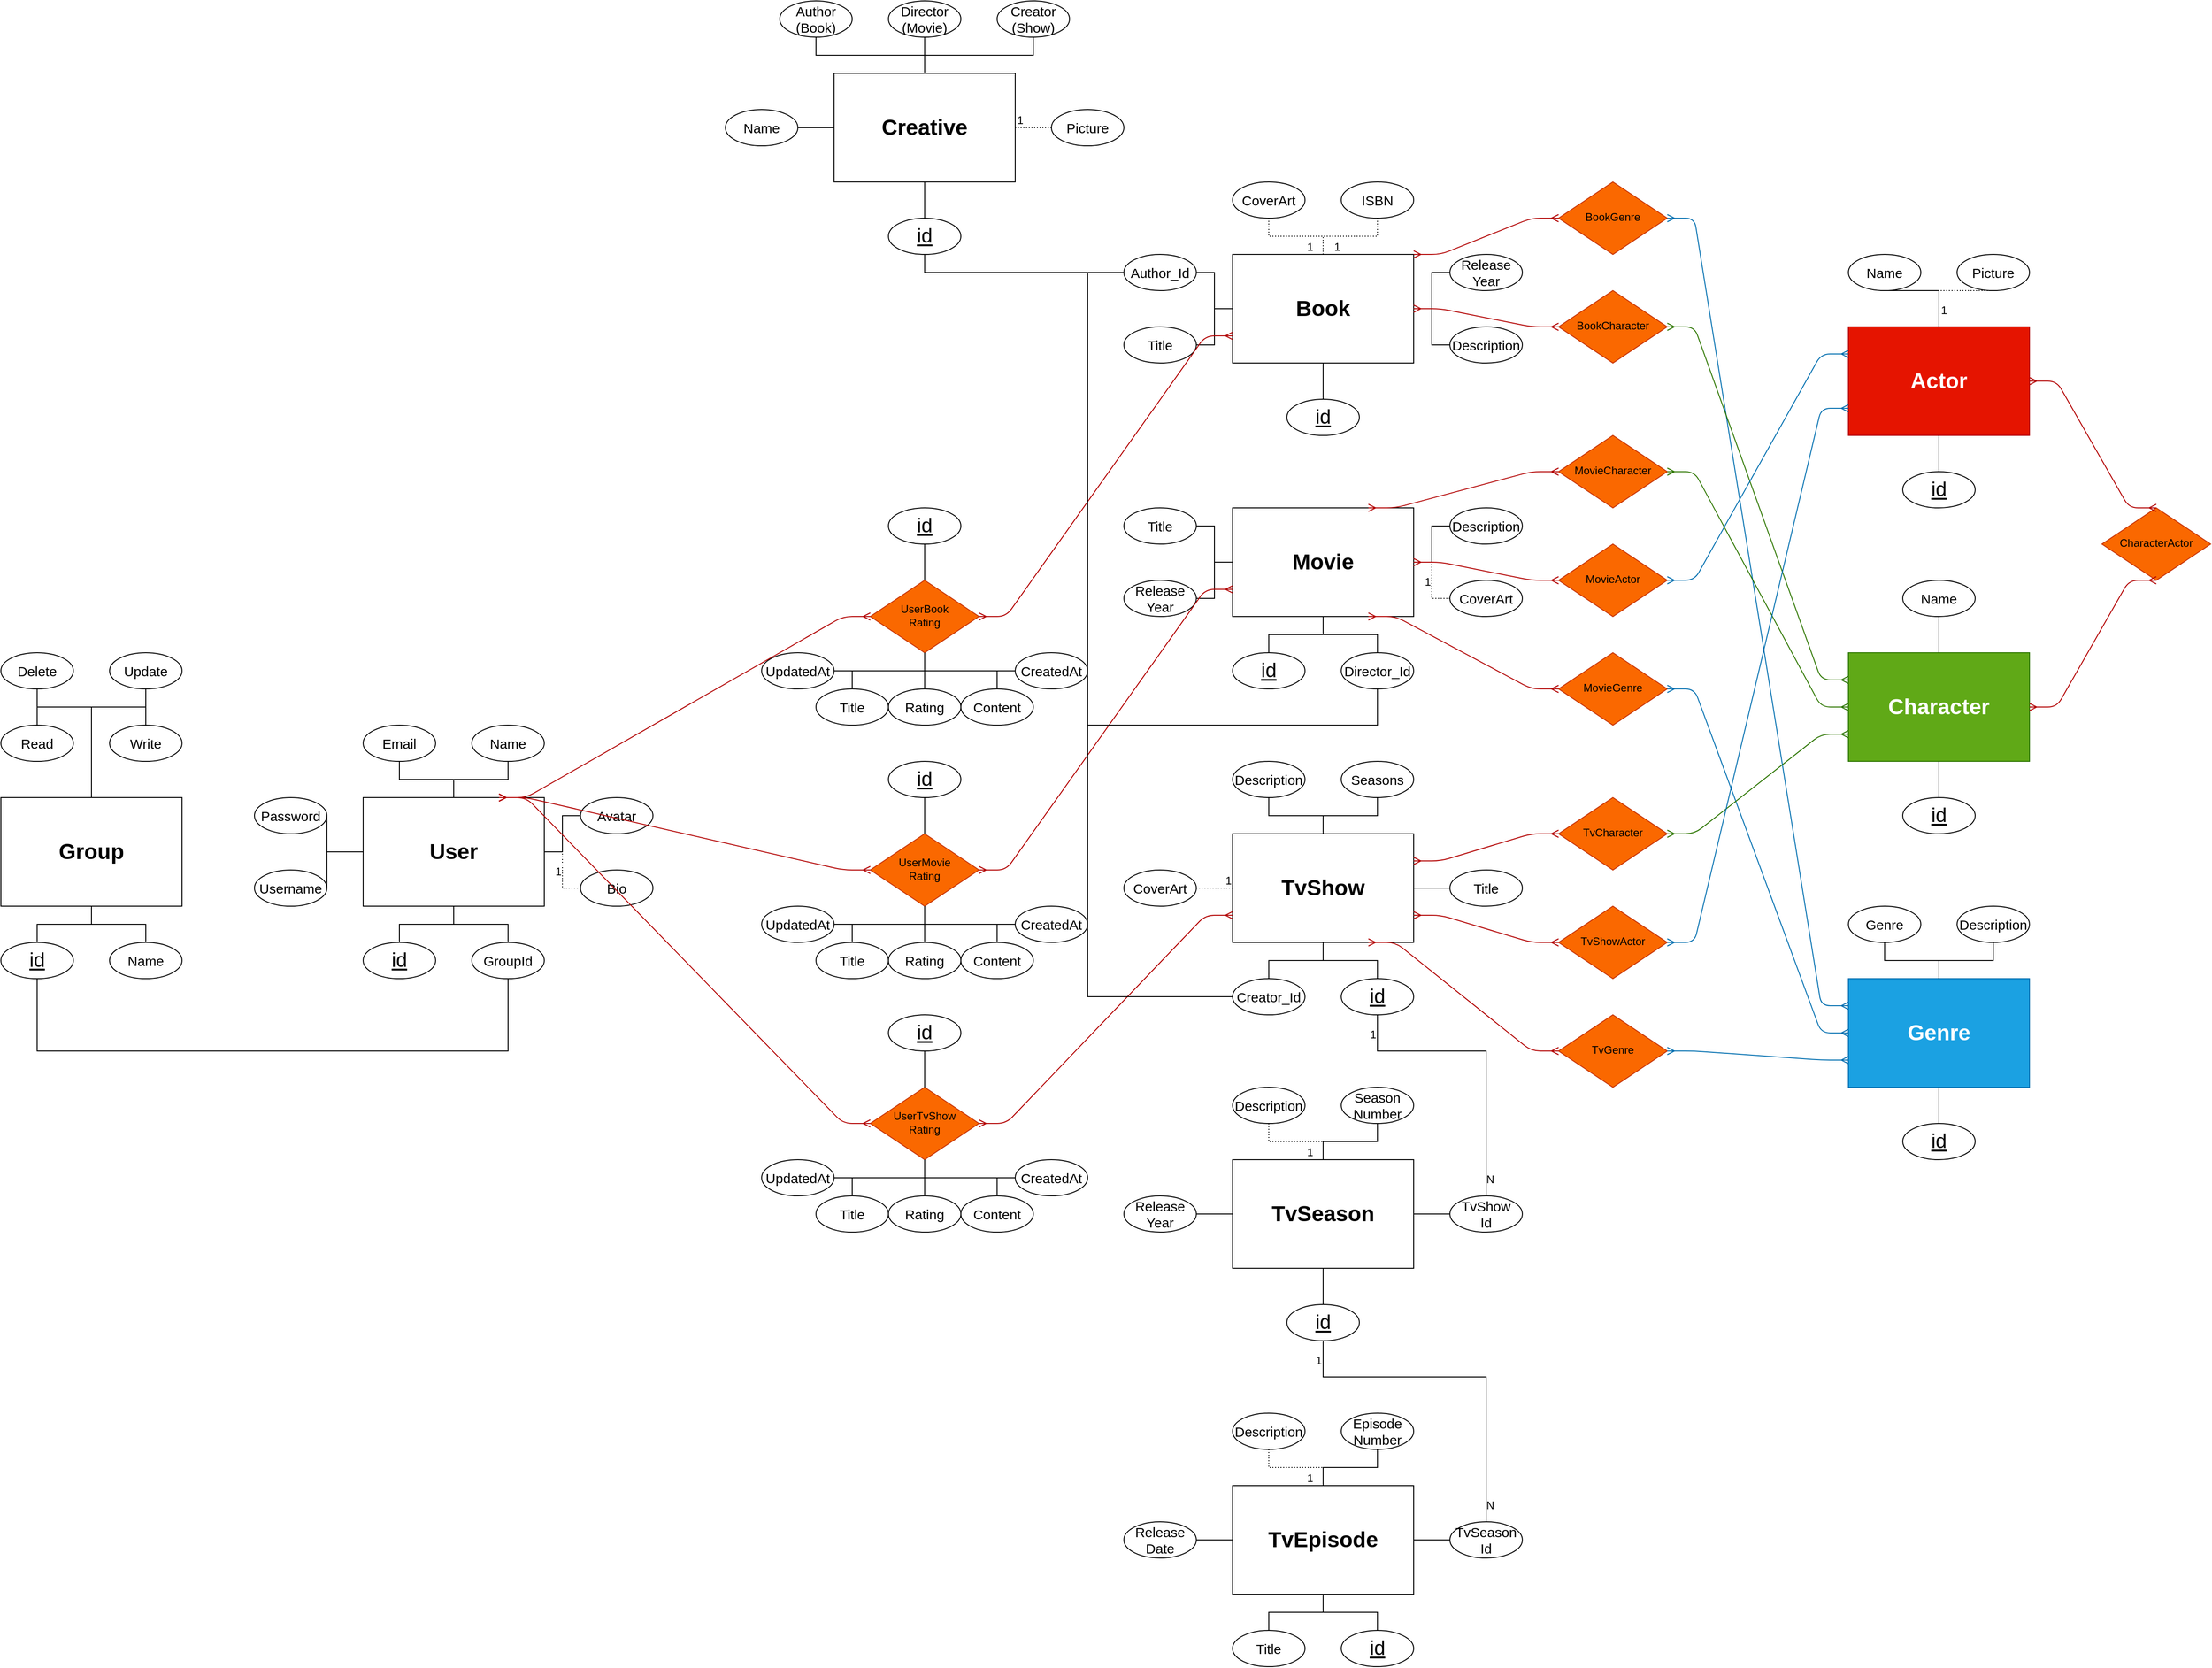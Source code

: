 <mxfile>
    <diagram id="PlOxJ4_82GUVX4el05jj" name="Page-1">
        <mxGraphModel dx="2782" dy="1540" grid="1" gridSize="10" guides="1" tooltips="1" connect="1" arrows="1" fold="1" page="1" pageScale="1" pageWidth="850" pageHeight="1100" math="0" shadow="0" adaptiveColors="auto">
            <root>
                <mxCell id="0"/>
                <mxCell id="1" parent="0"/>
                <mxCell id="17" value="&lt;h1&gt;Actor&lt;/h1&gt;" style="rounded=0;whiteSpace=wrap;html=1;fillColor=light-dark(#E51400,#CC0000);strokeColor=#B20000;fontColor=#ffffff;" parent="1" vertex="1">
                    <mxGeometry x="360" y="-560" width="200" height="120" as="geometry"/>
                </mxCell>
                <mxCell id="28" value="&lt;font&gt;id&lt;/font&gt;" style="ellipse;whiteSpace=wrap;html=1;align=center;fontStyle=4;fontSize=22;" parent="1" vertex="1">
                    <mxGeometry x="420" y="-400" width="80" height="40" as="geometry"/>
                </mxCell>
                <mxCell id="31" value="Name" style="ellipse;whiteSpace=wrap;html=1;align=center;fontSize=15;" parent="1" vertex="1">
                    <mxGeometry x="360" y="-640" width="80" height="40" as="geometry"/>
                </mxCell>
                <mxCell id="32" value="Picture" style="ellipse;whiteSpace=wrap;html=1;align=center;fontSize=15;" parent="1" vertex="1">
                    <mxGeometry x="480" y="-640" width="80" height="40" as="geometry"/>
                </mxCell>
                <mxCell id="33" value="" style="endArrow=none;html=1;rounded=0;exitX=0.5;exitY=1;exitDx=0;exitDy=0;entryX=0.5;entryY=0;entryDx=0;entryDy=0;" parent="1" source="31" target="17" edge="1">
                    <mxGeometry relative="1" as="geometry">
                        <mxPoint x="410" y="-580" as="sourcePoint"/>
                        <mxPoint x="570" y="-580" as="targetPoint"/>
                        <Array as="points">
                            <mxPoint x="460" y="-600"/>
                        </Array>
                    </mxGeometry>
                </mxCell>
                <mxCell id="36" value="" style="endArrow=none;html=1;rounded=0;exitX=0.5;exitY=1;exitDx=0;exitDy=0;entryX=0.5;entryY=0;entryDx=0;entryDy=0;" parent="1" source="17" target="28" edge="1">
                    <mxGeometry relative="1" as="geometry">
                        <mxPoint x="550" y="-330" as="sourcePoint"/>
                        <mxPoint x="710" y="-330" as="targetPoint"/>
                        <Array as="points">
                            <mxPoint x="460" y="-410"/>
                        </Array>
                    </mxGeometry>
                </mxCell>
                <mxCell id="40" value="&lt;h1&gt;Movie&lt;/h1&gt;" style="rounded=0;whiteSpace=wrap;html=1;" parent="1" vertex="1">
                    <mxGeometry x="-320" y="-360" width="200" height="120" as="geometry"/>
                </mxCell>
                <mxCell id="41" value="&lt;font&gt;id&lt;/font&gt;" style="ellipse;whiteSpace=wrap;html=1;align=center;fontStyle=4;fontSize=22;" parent="1" vertex="1">
                    <mxGeometry x="-320" y="-200" width="80" height="40" as="geometry"/>
                </mxCell>
                <mxCell id="42" value="" style="endArrow=none;html=1;rounded=0;entryX=0.5;entryY=0;entryDx=0;entryDy=0;exitX=0.5;exitY=1;exitDx=0;exitDy=0;" parent="1" source="40" target="41" edge="1">
                    <mxGeometry relative="1" as="geometry">
                        <mxPoint x="-220" y="-200" as="sourcePoint"/>
                        <mxPoint x="40" y="-200" as="targetPoint"/>
                        <Array as="points">
                            <mxPoint x="-220" y="-220"/>
                            <mxPoint x="-280" y="-220"/>
                        </Array>
                    </mxGeometry>
                </mxCell>
                <mxCell id="44" value="Title" style="ellipse;whiteSpace=wrap;html=1;align=center;fontSize=15;" parent="1" vertex="1">
                    <mxGeometry x="-440" y="-360" width="80" height="40" as="geometry"/>
                </mxCell>
                <mxCell id="45" value="CoverArt" style="ellipse;whiteSpace=wrap;html=1;align=center;fontSize=15;" parent="1" vertex="1">
                    <mxGeometry x="-80" y="-280" width="80" height="40" as="geometry"/>
                </mxCell>
                <mxCell id="47" value="Director_Id" style="ellipse;whiteSpace=wrap;html=1;align=center;fontSize=15;" parent="1" vertex="1">
                    <mxGeometry x="-200" y="-200" width="80" height="40" as="geometry"/>
                </mxCell>
                <mxCell id="48" value="" style="endArrow=none;html=1;rounded=0;exitX=0.5;exitY=1;exitDx=0;exitDy=0;entryX=0.5;entryY=0;entryDx=0;entryDy=0;" parent="1" source="40" target="47" edge="1">
                    <mxGeometry relative="1" as="geometry">
                        <mxPoint x="-120" y="-220" as="sourcePoint"/>
                        <mxPoint x="40" y="-220" as="targetPoint"/>
                        <Array as="points">
                            <mxPoint x="-220" y="-220"/>
                            <mxPoint x="-160" y="-220"/>
                        </Array>
                    </mxGeometry>
                </mxCell>
                <mxCell id="49" value="Release&lt;div&gt;Year&lt;/div&gt;" style="ellipse;whiteSpace=wrap;html=1;align=center;fontSize=15;" parent="1" vertex="1">
                    <mxGeometry x="-440" y="-280" width="80" height="40" as="geometry"/>
                </mxCell>
                <mxCell id="50" value="Description" style="ellipse;whiteSpace=wrap;html=1;align=center;fontSize=15;" parent="1" vertex="1">
                    <mxGeometry x="-80" y="-360" width="80" height="40" as="geometry"/>
                </mxCell>
                <mxCell id="51" value="" style="endArrow=none;html=1;rounded=0;exitX=1;exitY=0.5;exitDx=0;exitDy=0;entryX=0;entryY=0.5;entryDx=0;entryDy=0;" parent="1" source="49" target="40" edge="1">
                    <mxGeometry relative="1" as="geometry">
                        <mxPoint x="-350" y="-260" as="sourcePoint"/>
                        <mxPoint x="-190" y="-260" as="targetPoint"/>
                        <Array as="points">
                            <mxPoint x="-340" y="-260"/>
                            <mxPoint x="-340" y="-300"/>
                        </Array>
                    </mxGeometry>
                </mxCell>
                <mxCell id="52" value="" style="endArrow=none;html=1;rounded=0;exitX=1;exitY=0.5;exitDx=0;exitDy=0;entryX=0;entryY=0.5;entryDx=0;entryDy=0;" parent="1" source="44" target="40" edge="1">
                    <mxGeometry relative="1" as="geometry">
                        <mxPoint x="-290" y="-380" as="sourcePoint"/>
                        <mxPoint x="-130" y="-380" as="targetPoint"/>
                        <Array as="points">
                            <mxPoint x="-340" y="-340"/>
                            <mxPoint x="-340" y="-300"/>
                        </Array>
                    </mxGeometry>
                </mxCell>
                <mxCell id="54" value="" style="endArrow=none;html=1;rounded=0;exitX=0;exitY=0.5;exitDx=0;exitDy=0;entryX=1;entryY=0.5;entryDx=0;entryDy=0;" parent="1" source="50" target="40" edge="1">
                    <mxGeometry relative="1" as="geometry">
                        <mxPoint x="-190" y="-160" as="sourcePoint"/>
                        <mxPoint x="-30" y="-160" as="targetPoint"/>
                        <Array as="points">
                            <mxPoint x="-100" y="-340"/>
                            <mxPoint x="-100" y="-300"/>
                        </Array>
                    </mxGeometry>
                </mxCell>
                <mxCell id="65" value="&lt;h1&gt;Character&lt;/h1&gt;" style="rounded=0;whiteSpace=wrap;html=1;fillColor=#60a917;fontColor=#ffffff;strokeColor=#2D7600;" parent="1" vertex="1">
                    <mxGeometry x="360" y="-200" width="200" height="120" as="geometry"/>
                </mxCell>
                <mxCell id="66" value="&lt;font&gt;id&lt;/font&gt;" style="ellipse;whiteSpace=wrap;html=1;align=center;fontStyle=4;fontSize=22;" parent="1" vertex="1">
                    <mxGeometry x="420" y="-40" width="80" height="40" as="geometry"/>
                </mxCell>
                <mxCell id="67" value="" style="endArrow=none;html=1;rounded=0;exitX=0.5;exitY=0;exitDx=0;exitDy=0;entryX=0.5;entryY=1;entryDx=0;entryDy=0;" parent="1" source="66" target="65" edge="1">
                    <mxGeometry relative="1" as="geometry">
                        <mxPoint x="425" y="-70" as="sourcePoint"/>
                        <mxPoint x="585" y="-70" as="targetPoint"/>
                    </mxGeometry>
                </mxCell>
                <mxCell id="69" value="Name" style="ellipse;whiteSpace=wrap;html=1;align=center;fontSize=15;" parent="1" vertex="1">
                    <mxGeometry x="420" y="-280" width="80" height="40" as="geometry"/>
                </mxCell>
                <mxCell id="70" value="" style="endArrow=none;html=1;rounded=0;exitX=0.5;exitY=1;exitDx=0;exitDy=0;entryX=0.5;entryY=0;entryDx=0;entryDy=0;" parent="1" source="69" target="65" edge="1">
                    <mxGeometry relative="1" as="geometry">
                        <mxPoint x="305" y="-220" as="sourcePoint"/>
                        <mxPoint x="465" y="-220" as="targetPoint"/>
                    </mxGeometry>
                </mxCell>
                <mxCell id="71" value="&lt;h1&gt;Creative&lt;/h1&gt;" style="rounded=0;whiteSpace=wrap;html=1;" parent="1" vertex="1">
                    <mxGeometry x="-760" y="-840" width="200" height="120" as="geometry"/>
                </mxCell>
                <mxCell id="72" value="Author&lt;div&gt;(Book)&lt;/div&gt;" style="ellipse;whiteSpace=wrap;html=1;align=center;fontSize=15;" parent="1" vertex="1">
                    <mxGeometry x="-820" y="-920" width="80" height="40" as="geometry"/>
                </mxCell>
                <mxCell id="73" value="Director&lt;div&gt;(Movie)&lt;/div&gt;" style="ellipse;whiteSpace=wrap;html=1;align=center;fontSize=15;" parent="1" vertex="1">
                    <mxGeometry x="-700" y="-920" width="80" height="40" as="geometry"/>
                </mxCell>
                <mxCell id="74" value="Creator&lt;div&gt;(Show)&lt;/div&gt;" style="ellipse;whiteSpace=wrap;html=1;align=center;fontSize=15;" parent="1" vertex="1">
                    <mxGeometry x="-580" y="-920" width="80" height="40" as="geometry"/>
                </mxCell>
                <mxCell id="75" value="" style="endArrow=none;html=1;rounded=0;exitX=0.5;exitY=0;exitDx=0;exitDy=0;entryX=0.5;entryY=1;entryDx=0;entryDy=0;" parent="1" source="71" target="73" edge="1">
                    <mxGeometry relative="1" as="geometry">
                        <mxPoint x="-680" y="-870" as="sourcePoint"/>
                        <mxPoint x="-520" y="-870" as="targetPoint"/>
                    </mxGeometry>
                </mxCell>
                <mxCell id="76" value="" style="endArrow=none;html=1;rounded=0;exitX=0.5;exitY=0;exitDx=0;exitDy=0;entryX=0.5;entryY=1;entryDx=0;entryDy=0;" parent="1" source="71" target="74" edge="1">
                    <mxGeometry relative="1" as="geometry">
                        <mxPoint x="-460" y="-840" as="sourcePoint"/>
                        <mxPoint x="-300" y="-840" as="targetPoint"/>
                        <Array as="points">
                            <mxPoint x="-660" y="-860"/>
                            <mxPoint x="-540" y="-860"/>
                        </Array>
                    </mxGeometry>
                </mxCell>
                <mxCell id="77" value="" style="endArrow=none;html=1;rounded=0;exitX=0.5;exitY=1;exitDx=0;exitDy=0;entryX=0.5;entryY=0;entryDx=0;entryDy=0;" parent="1" source="72" target="71" edge="1">
                    <mxGeometry relative="1" as="geometry">
                        <mxPoint x="-850" y="-870" as="sourcePoint"/>
                        <mxPoint x="-690" y="-870" as="targetPoint"/>
                        <Array as="points">
                            <mxPoint x="-780" y="-860"/>
                            <mxPoint x="-660" y="-860"/>
                        </Array>
                    </mxGeometry>
                </mxCell>
                <mxCell id="78" value="Picture" style="ellipse;whiteSpace=wrap;html=1;align=center;fontSize=15;" parent="1" vertex="1">
                    <mxGeometry x="-520" y="-800" width="80" height="40" as="geometry"/>
                </mxCell>
                <mxCell id="79" value="Name" style="ellipse;whiteSpace=wrap;html=1;align=center;fontSize=15;" parent="1" vertex="1">
                    <mxGeometry x="-880" y="-800" width="80" height="40" as="geometry"/>
                </mxCell>
                <mxCell id="80" value="" style="endArrow=none;html=1;rounded=0;exitX=1;exitY=0.5;exitDx=0;exitDy=0;entryX=0;entryY=0.5;entryDx=0;entryDy=0;" parent="1" source="79" target="71" edge="1">
                    <mxGeometry relative="1" as="geometry">
                        <mxPoint x="-790" y="-720" as="sourcePoint"/>
                        <mxPoint x="-630" y="-720" as="targetPoint"/>
                    </mxGeometry>
                </mxCell>
                <mxCell id="82" value="&lt;font&gt;id&lt;/font&gt;" style="ellipse;whiteSpace=wrap;html=1;align=center;fontStyle=4;fontSize=22;" parent="1" vertex="1">
                    <mxGeometry x="-700" y="-680" width="80" height="40" as="geometry"/>
                </mxCell>
                <mxCell id="83" value="" style="endArrow=none;html=1;rounded=0;exitX=0.5;exitY=0;exitDx=0;exitDy=0;entryX=0.5;entryY=1;entryDx=0;entryDy=0;" parent="1" source="82" target="71" edge="1">
                    <mxGeometry relative="1" as="geometry">
                        <mxPoint x="-570" y="-700" as="sourcePoint"/>
                        <mxPoint x="-410" y="-700" as="targetPoint"/>
                    </mxGeometry>
                </mxCell>
                <mxCell id="84" value="&lt;h1&gt;Genre&lt;/h1&gt;" style="rounded=0;whiteSpace=wrap;html=1;fillColor=#1ba1e2;fontColor=#ffffff;strokeColor=#006EAF;" parent="1" vertex="1">
                    <mxGeometry x="360" y="160" width="200" height="120" as="geometry"/>
                </mxCell>
                <mxCell id="85" value="&lt;font&gt;id&lt;/font&gt;" style="ellipse;whiteSpace=wrap;html=1;align=center;fontStyle=4;fontSize=22;" parent="1" vertex="1">
                    <mxGeometry x="420" y="320" width="80" height="40" as="geometry"/>
                </mxCell>
                <mxCell id="87" value="Genre" style="ellipse;whiteSpace=wrap;html=1;align=center;fontSize=15;" parent="1" vertex="1">
                    <mxGeometry x="360" y="80" width="80" height="40" as="geometry"/>
                </mxCell>
                <mxCell id="88" value="Description" style="ellipse;whiteSpace=wrap;html=1;align=center;fontSize=15;" parent="1" vertex="1">
                    <mxGeometry x="480" y="80" width="80" height="40" as="geometry"/>
                </mxCell>
                <mxCell id="89" value="" style="endArrow=none;html=1;rounded=0;exitX=0.5;exitY=1;exitDx=0;exitDy=0;entryX=0.5;entryY=0;entryDx=0;entryDy=0;" parent="1" source="87" target="84" edge="1">
                    <mxGeometry relative="1" as="geometry">
                        <mxPoint x="380" y="130" as="sourcePoint"/>
                        <mxPoint x="540" y="130" as="targetPoint"/>
                        <Array as="points">
                            <mxPoint x="400" y="140"/>
                            <mxPoint x="460" y="140"/>
                        </Array>
                    </mxGeometry>
                </mxCell>
                <mxCell id="90" value="" style="endArrow=none;html=1;rounded=0;exitX=0.5;exitY=1;exitDx=0;exitDy=0;entryX=0.5;entryY=0;entryDx=0;entryDy=0;" parent="1" source="88" target="84" edge="1">
                    <mxGeometry relative="1" as="geometry">
                        <mxPoint x="520" y="140" as="sourcePoint"/>
                        <mxPoint x="680" y="140" as="targetPoint"/>
                        <Array as="points">
                            <mxPoint x="520" y="140"/>
                            <mxPoint x="460" y="140"/>
                        </Array>
                    </mxGeometry>
                </mxCell>
                <mxCell id="91" value="" style="endArrow=none;html=1;rounded=0;exitX=0.5;exitY=1;exitDx=0;exitDy=0;entryX=0.5;entryY=0;entryDx=0;entryDy=0;" parent="1" source="84" target="85" edge="1">
                    <mxGeometry relative="1" as="geometry">
                        <mxPoint x="330" y="300" as="sourcePoint"/>
                        <mxPoint x="490" y="300" as="targetPoint"/>
                    </mxGeometry>
                </mxCell>
                <mxCell id="92" value="&lt;h1&gt;Group&lt;/h1&gt;" style="rounded=0;whiteSpace=wrap;html=1;" parent="1" vertex="1">
                    <mxGeometry x="-1680" y="-40" width="200" height="120" as="geometry"/>
                </mxCell>
                <mxCell id="93" value="Name" style="ellipse;whiteSpace=wrap;html=1;align=center;fontSize=15;" parent="1" vertex="1">
                    <mxGeometry x="-1560" y="120" width="80" height="40" as="geometry"/>
                </mxCell>
                <mxCell id="94" value="&lt;font&gt;id&lt;/font&gt;" style="ellipse;whiteSpace=wrap;html=1;align=center;fontStyle=4;fontSize=22;" parent="1" vertex="1">
                    <mxGeometry x="-1680" y="120" width="80" height="40" as="geometry"/>
                </mxCell>
                <mxCell id="95" value="" style="endArrow=none;html=1;rounded=0;exitX=0.5;exitY=1;exitDx=0;exitDy=0;entryX=0.5;entryY=0;entryDx=0;entryDy=0;" parent="1" source="92" target="93" edge="1">
                    <mxGeometry relative="1" as="geometry">
                        <mxPoint x="-1520" y="100" as="sourcePoint"/>
                        <mxPoint x="-1360" y="100" as="targetPoint"/>
                        <Array as="points">
                            <mxPoint x="-1580" y="100"/>
                            <mxPoint x="-1520" y="100"/>
                        </Array>
                    </mxGeometry>
                </mxCell>
                <mxCell id="96" value="" style="endArrow=none;html=1;rounded=0;entryX=0.5;entryY=1;entryDx=0;entryDy=0;exitX=0.5;exitY=0;exitDx=0;exitDy=0;" parent="1" source="94" target="92" edge="1">
                    <mxGeometry relative="1" as="geometry">
                        <mxPoint x="-1820" y="110" as="sourcePoint"/>
                        <mxPoint x="-1660" y="110" as="targetPoint"/>
                        <Array as="points">
                            <mxPoint x="-1640" y="100"/>
                            <mxPoint x="-1580" y="100"/>
                        </Array>
                    </mxGeometry>
                </mxCell>
                <mxCell id="97" value="Read" style="ellipse;whiteSpace=wrap;html=1;align=center;fontSize=15;" parent="1" vertex="1">
                    <mxGeometry x="-1680" y="-120" width="80" height="40" as="geometry"/>
                </mxCell>
                <mxCell id="98" value="Write" style="ellipse;whiteSpace=wrap;html=1;align=center;fontSize=15;" parent="1" vertex="1">
                    <mxGeometry x="-1560" y="-120" width="80" height="40" as="geometry"/>
                </mxCell>
                <mxCell id="99" value="Update" style="ellipse;whiteSpace=wrap;html=1;align=center;fontSize=15;" parent="1" vertex="1">
                    <mxGeometry x="-1560" y="-200" width="80" height="40" as="geometry"/>
                </mxCell>
                <mxCell id="100" value="Delete" style="ellipse;whiteSpace=wrap;html=1;align=center;fontSize=15;" parent="1" vertex="1">
                    <mxGeometry x="-1680" y="-200" width="80" height="40" as="geometry"/>
                </mxCell>
                <mxCell id="101" value="" style="endArrow=none;html=1;rounded=0;exitX=0.5;exitY=0;exitDx=0;exitDy=0;entryX=0.5;entryY=1;entryDx=0;entryDy=0;" parent="1" source="92" target="99" edge="1">
                    <mxGeometry relative="1" as="geometry">
                        <mxPoint x="-1560" y="-60" as="sourcePoint"/>
                        <mxPoint x="-1400" y="-60" as="targetPoint"/>
                        <Array as="points">
                            <mxPoint x="-1580" y="-140"/>
                            <mxPoint x="-1520" y="-140"/>
                        </Array>
                    </mxGeometry>
                </mxCell>
                <mxCell id="102" value="" style="endArrow=none;html=1;rounded=0;exitX=0.5;exitY=0;exitDx=0;exitDy=0;entryX=0.5;entryY=1;entryDx=0;entryDy=0;" parent="1" source="92" target="100" edge="1">
                    <mxGeometry relative="1" as="geometry">
                        <mxPoint x="-1570" y="-30" as="sourcePoint"/>
                        <mxPoint x="-1510" y="-150" as="targetPoint"/>
                        <Array as="points">
                            <mxPoint x="-1580" y="-140"/>
                            <mxPoint x="-1640" y="-140"/>
                        </Array>
                    </mxGeometry>
                </mxCell>
                <mxCell id="103" value="" style="endArrow=none;html=1;rounded=0;exitX=0.5;exitY=0;exitDx=0;exitDy=0;entryX=0.5;entryY=0;entryDx=0;entryDy=0;" parent="1" source="92" target="98" edge="1">
                    <mxGeometry relative="1" as="geometry">
                        <mxPoint x="-1640" y="-60" as="sourcePoint"/>
                        <mxPoint x="-1480" y="-60" as="targetPoint"/>
                        <Array as="points">
                            <mxPoint x="-1580" y="-140"/>
                            <mxPoint x="-1520" y="-140"/>
                        </Array>
                    </mxGeometry>
                </mxCell>
                <mxCell id="104" value="" style="endArrow=none;html=1;rounded=0;exitX=0.5;exitY=0;exitDx=0;exitDy=0;entryX=0.5;entryY=0;entryDx=0;entryDy=0;" parent="1" source="92" target="97" edge="1">
                    <mxGeometry relative="1" as="geometry">
                        <mxPoint x="-1570" y="-50" as="sourcePoint"/>
                        <mxPoint x="-1410" y="-50" as="targetPoint"/>
                        <Array as="points">
                            <mxPoint x="-1580" y="-140"/>
                            <mxPoint x="-1640" y="-140"/>
                        </Array>
                    </mxGeometry>
                </mxCell>
                <mxCell id="105" value="&lt;h1&gt;User&lt;/h1&gt;" style="rounded=0;whiteSpace=wrap;html=1;" parent="1" vertex="1">
                    <mxGeometry x="-1280" y="-40" width="200" height="120" as="geometry"/>
                </mxCell>
                <mxCell id="106" value="&lt;font&gt;id&lt;/font&gt;" style="ellipse;whiteSpace=wrap;html=1;align=center;fontStyle=4;fontSize=22;" parent="1" vertex="1">
                    <mxGeometry x="-1280" y="120" width="80" height="40" as="geometry"/>
                </mxCell>
                <mxCell id="107" value="Email" style="ellipse;whiteSpace=wrap;html=1;align=center;fontSize=15;" parent="1" vertex="1">
                    <mxGeometry x="-1280" y="-120" width="80" height="40" as="geometry"/>
                </mxCell>
                <mxCell id="108" value="Username" style="ellipse;whiteSpace=wrap;html=1;align=center;fontSize=15;" parent="1" vertex="1">
                    <mxGeometry x="-1400" y="40" width="80" height="40" as="geometry"/>
                </mxCell>
                <mxCell id="109" value="Password" style="ellipse;whiteSpace=wrap;html=1;align=center;fontSize=15;" parent="1" vertex="1">
                    <mxGeometry x="-1400" y="-40" width="80" height="40" as="geometry"/>
                </mxCell>
                <mxCell id="110" value="Name" style="ellipse;whiteSpace=wrap;html=1;align=center;fontSize=15;" parent="1" vertex="1">
                    <mxGeometry x="-1160" y="-120" width="80" height="40" as="geometry"/>
                </mxCell>
                <mxCell id="111" value="GroupId" style="ellipse;whiteSpace=wrap;html=1;align=center;fontSize=15;" parent="1" vertex="1">
                    <mxGeometry x="-1160" y="120" width="80" height="40" as="geometry"/>
                </mxCell>
                <mxCell id="112" value="Avatar" style="ellipse;whiteSpace=wrap;html=1;align=center;fontSize=15;" parent="1" vertex="1">
                    <mxGeometry x="-1040" y="-40" width="80" height="40" as="geometry"/>
                </mxCell>
                <mxCell id="113" value="Bio" style="ellipse;whiteSpace=wrap;html=1;align=center;fontSize=15;" parent="1" vertex="1">
                    <mxGeometry x="-1040" y="40" width="80" height="40" as="geometry"/>
                </mxCell>
                <mxCell id="115" value="" style="endArrow=none;html=1;rounded=0;exitX=1;exitY=0.5;exitDx=0;exitDy=0;entryX=0;entryY=0.5;entryDx=0;entryDy=0;" parent="1" source="109" target="105" edge="1">
                    <mxGeometry relative="1" as="geometry">
                        <mxPoint x="-1290" y="-10" as="sourcePoint"/>
                        <mxPoint x="-1130" y="-10" as="targetPoint"/>
                        <Array as="points">
                            <mxPoint x="-1320" y="20"/>
                        </Array>
                    </mxGeometry>
                </mxCell>
                <mxCell id="116" value="" style="endArrow=none;html=1;rounded=0;exitX=1;exitY=0.5;exitDx=0;exitDy=0;entryX=0;entryY=0.5;entryDx=0;entryDy=0;" parent="1" source="108" target="105" edge="1">
                    <mxGeometry relative="1" as="geometry">
                        <mxPoint x="-1310" y="60" as="sourcePoint"/>
                        <mxPoint x="-1150" y="60" as="targetPoint"/>
                        <Array as="points">
                            <mxPoint x="-1320" y="20"/>
                        </Array>
                    </mxGeometry>
                </mxCell>
                <mxCell id="122" value="" style="endArrow=none;html=1;rounded=0;dashed=1;dashPattern=1 2;exitX=0;exitY=0.5;exitDx=0;exitDy=0;entryX=1;entryY=0.5;entryDx=0;entryDy=0;" parent="1" source="113" target="105" edge="1">
                    <mxGeometry relative="1" as="geometry">
                        <mxPoint x="-1070" y="120" as="sourcePoint"/>
                        <mxPoint x="-910" y="120" as="targetPoint"/>
                        <Array as="points">
                            <mxPoint x="-1060" y="60"/>
                            <mxPoint x="-1060" y="20"/>
                        </Array>
                    </mxGeometry>
                </mxCell>
                <mxCell id="123" value="1" style="resizable=0;html=1;whiteSpace=wrap;align=right;verticalAlign=bottom;" parent="122" connectable="0" vertex="1">
                    <mxGeometry x="1" relative="1" as="geometry">
                        <mxPoint x="20" y="30" as="offset"/>
                    </mxGeometry>
                </mxCell>
                <mxCell id="124" value="" style="endArrow=none;html=1;rounded=0;exitX=1;exitY=0.5;exitDx=0;exitDy=0;entryX=0;entryY=0.5;entryDx=0;entryDy=0;" parent="1" source="105" target="112" edge="1">
                    <mxGeometry relative="1" as="geometry">
                        <mxPoint x="-1050" y="-90" as="sourcePoint"/>
                        <mxPoint x="-890" y="-90" as="targetPoint"/>
                        <Array as="points">
                            <mxPoint x="-1060" y="20"/>
                            <mxPoint x="-1060" y="-20"/>
                        </Array>
                    </mxGeometry>
                </mxCell>
                <mxCell id="126" value="" style="endArrow=none;html=1;rounded=0;exitX=0.5;exitY=1;exitDx=0;exitDy=0;entryX=0.5;entryY=0;entryDx=0;entryDy=0;" parent="1" source="107" target="105" edge="1">
                    <mxGeometry relative="1" as="geometry">
                        <mxPoint x="-1250" y="-70" as="sourcePoint"/>
                        <mxPoint x="-1090" y="-70" as="targetPoint"/>
                        <Array as="points">
                            <mxPoint x="-1240" y="-60"/>
                            <mxPoint x="-1180" y="-60"/>
                        </Array>
                    </mxGeometry>
                </mxCell>
                <mxCell id="127" value="" style="endArrow=none;html=1;rounded=0;exitX=0.5;exitY=1;exitDx=0;exitDy=0;entryX=0.5;entryY=0;entryDx=0;entryDy=0;" parent="1" source="110" target="105" edge="1">
                    <mxGeometry relative="1" as="geometry">
                        <mxPoint x="-1140" y="-70" as="sourcePoint"/>
                        <mxPoint x="-980" y="-70" as="targetPoint"/>
                        <Array as="points">
                            <mxPoint x="-1120" y="-60"/>
                            <mxPoint x="-1180" y="-60"/>
                        </Array>
                    </mxGeometry>
                </mxCell>
                <mxCell id="128" value="" style="endArrow=none;html=1;rounded=0;dashed=1;dashPattern=1 2;entryX=0.5;entryY=0;entryDx=0;entryDy=0;exitX=0.5;exitY=1;exitDx=0;exitDy=0;" parent="1" source="32" target="17" edge="1">
                    <mxGeometry relative="1" as="geometry">
                        <mxPoint x="520" y="-590" as="sourcePoint"/>
                        <mxPoint x="780" y="-330" as="targetPoint"/>
                        <Array as="points">
                            <mxPoint x="460" y="-600"/>
                        </Array>
                    </mxGeometry>
                </mxCell>
                <mxCell id="129" value="1" style="resizable=0;html=1;whiteSpace=wrap;align=right;verticalAlign=bottom;" parent="128" connectable="0" vertex="1">
                    <mxGeometry x="1" relative="1" as="geometry">
                        <mxPoint x="10" y="-10" as="offset"/>
                    </mxGeometry>
                </mxCell>
                <mxCell id="130" value="&lt;h1&gt;Book&lt;/h1&gt;" style="rounded=0;whiteSpace=wrap;html=1;" parent="1" vertex="1">
                    <mxGeometry x="-320" y="-640" width="200" height="120" as="geometry"/>
                </mxCell>
                <mxCell id="131" value="&lt;font&gt;id&lt;/font&gt;" style="ellipse;whiteSpace=wrap;html=1;align=center;fontStyle=4;fontSize=22;" parent="1" vertex="1">
                    <mxGeometry x="-260" y="-480" width="80" height="40" as="geometry"/>
                </mxCell>
                <mxCell id="132" value="" style="endArrow=none;html=1;rounded=0;exitX=0.5;exitY=0;exitDx=0;exitDy=0;entryX=0.5;entryY=1;entryDx=0;entryDy=0;" parent="1" source="131" target="130" edge="1">
                    <mxGeometry relative="1" as="geometry">
                        <mxPoint x="-230" y="-500" as="sourcePoint"/>
                        <mxPoint x="-70" y="-500" as="targetPoint"/>
                    </mxGeometry>
                </mxCell>
                <mxCell id="133" value="Title" style="ellipse;whiteSpace=wrap;html=1;align=center;fontSize=15;" parent="1" vertex="1">
                    <mxGeometry x="-440" y="-560" width="80" height="40" as="geometry"/>
                </mxCell>
                <mxCell id="134" value="Author_Id" style="ellipse;whiteSpace=wrap;html=1;align=center;fontSize=15;" parent="1" vertex="1">
                    <mxGeometry x="-440" y="-640" width="80" height="40" as="geometry"/>
                </mxCell>
                <mxCell id="135" value="Release&lt;div&gt;Year&lt;/div&gt;" style="ellipse;whiteSpace=wrap;html=1;align=center;fontSize=15;" parent="1" vertex="1">
                    <mxGeometry x="-80" y="-640" width="80" height="40" as="geometry"/>
                </mxCell>
                <mxCell id="136" value="Description" style="ellipse;whiteSpace=wrap;html=1;align=center;fontSize=15;" parent="1" vertex="1">
                    <mxGeometry x="-80" y="-560" width="80" height="40" as="geometry"/>
                </mxCell>
                <mxCell id="137" value="CoverArt" style="ellipse;whiteSpace=wrap;html=1;align=center;fontSize=15;" parent="1" vertex="1">
                    <mxGeometry x="-320" y="-720" width="80" height="40" as="geometry"/>
                </mxCell>
                <mxCell id="138" value="ISBN" style="ellipse;whiteSpace=wrap;html=1;align=center;fontSize=15;" parent="1" vertex="1">
                    <mxGeometry x="-200" y="-720" width="80" height="40" as="geometry"/>
                </mxCell>
                <mxCell id="139" value="" style="endArrow=none;html=1;rounded=0;dashed=1;dashPattern=1 2;exitX=0.5;exitY=1;exitDx=0;exitDy=0;entryX=0.5;entryY=0;entryDx=0;entryDy=0;" parent="1" source="138" target="130" edge="1">
                    <mxGeometry relative="1" as="geometry">
                        <mxPoint x="-160" y="-670" as="sourcePoint"/>
                        <mxPoint x="-200" y="-650" as="targetPoint"/>
                        <Array as="points">
                            <mxPoint x="-160" y="-660"/>
                            <mxPoint x="-220" y="-660"/>
                        </Array>
                    </mxGeometry>
                </mxCell>
                <mxCell id="140" value="1" style="resizable=0;html=1;whiteSpace=wrap;align=right;verticalAlign=bottom;" parent="139" connectable="0" vertex="1">
                    <mxGeometry x="1" relative="1" as="geometry">
                        <mxPoint x="20" as="offset"/>
                    </mxGeometry>
                </mxCell>
                <mxCell id="143" value="" style="endArrow=none;html=1;rounded=0;dashed=1;dashPattern=1 2;exitX=0.5;exitY=1;exitDx=0;exitDy=0;entryX=0.5;entryY=0;entryDx=0;entryDy=0;" parent="1" source="137" target="130" edge="1">
                    <mxGeometry relative="1" as="geometry">
                        <mxPoint x="-320" y="-710" as="sourcePoint"/>
                        <mxPoint x="-240" y="-650" as="targetPoint"/>
                        <Array as="points">
                            <mxPoint x="-280" y="-660"/>
                            <mxPoint x="-220" y="-660"/>
                        </Array>
                    </mxGeometry>
                </mxCell>
                <mxCell id="144" value="1" style="resizable=0;html=1;whiteSpace=wrap;align=right;verticalAlign=bottom;" parent="143" connectable="0" vertex="1">
                    <mxGeometry x="1" relative="1" as="geometry">
                        <mxPoint x="-10" as="offset"/>
                    </mxGeometry>
                </mxCell>
                <mxCell id="145" value="" style="endArrow=none;html=1;rounded=0;exitX=1;exitY=0.5;exitDx=0;exitDy=0;entryX=0;entryY=0.5;entryDx=0;entryDy=0;" parent="1" source="130" target="135" edge="1">
                    <mxGeometry relative="1" as="geometry">
                        <mxPoint x="-100" y="-580" as="sourcePoint"/>
                        <mxPoint x="60" y="-580" as="targetPoint"/>
                        <Array as="points">
                            <mxPoint x="-100" y="-580"/>
                            <mxPoint x="-100" y="-620"/>
                        </Array>
                    </mxGeometry>
                </mxCell>
                <mxCell id="146" value="" style="endArrow=none;html=1;rounded=0;exitX=1;exitY=0.5;exitDx=0;exitDy=0;entryX=0;entryY=0.5;entryDx=0;entryDy=0;" parent="1" source="130" target="136" edge="1">
                    <mxGeometry relative="1" as="geometry">
                        <mxPoint x="-100" y="-560" as="sourcePoint"/>
                        <mxPoint x="60" y="-560" as="targetPoint"/>
                        <Array as="points">
                            <mxPoint x="-100" y="-580"/>
                            <mxPoint x="-100" y="-540"/>
                        </Array>
                    </mxGeometry>
                </mxCell>
                <mxCell id="147" value="" style="endArrow=none;html=1;rounded=0;entryX=1;entryY=0.5;entryDx=0;entryDy=0;exitX=0;exitY=0.5;exitDx=0;exitDy=0;" parent="1" source="130" target="134" edge="1">
                    <mxGeometry relative="1" as="geometry">
                        <mxPoint x="-340" y="-550" as="sourcePoint"/>
                        <mxPoint x="-220" y="-580" as="targetPoint"/>
                        <Array as="points">
                            <mxPoint x="-340" y="-580"/>
                            <mxPoint x="-340" y="-620"/>
                        </Array>
                    </mxGeometry>
                </mxCell>
                <mxCell id="148" value="" style="endArrow=none;html=1;rounded=0;exitX=1;exitY=0.5;exitDx=0;exitDy=0;entryX=0;entryY=0.5;entryDx=0;entryDy=0;" parent="1" source="133" target="130" edge="1">
                    <mxGeometry relative="1" as="geometry">
                        <mxPoint x="-350" y="-540" as="sourcePoint"/>
                        <mxPoint x="-190" y="-540" as="targetPoint"/>
                        <Array as="points">
                            <mxPoint x="-340" y="-540"/>
                            <mxPoint x="-340" y="-580"/>
                        </Array>
                    </mxGeometry>
                </mxCell>
                <mxCell id="149" value="" style="endArrow=none;html=1;rounded=0;dashed=1;dashPattern=1 2;exitX=0;exitY=0.5;exitDx=0;exitDy=0;entryX=1;entryY=0.5;entryDx=0;entryDy=0;" parent="1" source="78" target="71" edge="1">
                    <mxGeometry relative="1" as="geometry">
                        <mxPoint x="-510" y="-720" as="sourcePoint"/>
                        <mxPoint x="-350" y="-720" as="targetPoint"/>
                    </mxGeometry>
                </mxCell>
                <mxCell id="150" value="1" style="resizable=0;html=1;whiteSpace=wrap;align=right;verticalAlign=bottom;" parent="149" connectable="0" vertex="1">
                    <mxGeometry x="1" relative="1" as="geometry">
                        <mxPoint x="10" as="offset"/>
                    </mxGeometry>
                </mxCell>
                <mxCell id="152" value="" style="endArrow=none;html=1;rounded=0;dashed=1;dashPattern=1 2;exitX=0;exitY=0.5;exitDx=0;exitDy=0;entryX=1;entryY=0.5;entryDx=0;entryDy=0;" parent="1" source="45" target="40" edge="1">
                    <mxGeometry relative="1" as="geometry">
                        <mxPoint x="-70" y="-160" as="sourcePoint"/>
                        <mxPoint x="90" y="-160" as="targetPoint"/>
                        <Array as="points">
                            <mxPoint x="-100" y="-260"/>
                            <mxPoint x="-100" y="-300"/>
                        </Array>
                    </mxGeometry>
                </mxCell>
                <mxCell id="153" value="1" style="resizable=0;html=1;whiteSpace=wrap;align=right;verticalAlign=bottom;" parent="152" connectable="0" vertex="1">
                    <mxGeometry x="1" relative="1" as="geometry">
                        <mxPoint x="20" y="30" as="offset"/>
                    </mxGeometry>
                </mxCell>
                <mxCell id="154" value="" style="endArrow=none;html=1;rounded=0;exitX=0.5;exitY=1;exitDx=0;exitDy=0;entryX=0.5;entryY=0;entryDx=0;entryDy=0;" parent="1" source="105" target="111" edge="1">
                    <mxGeometry relative="1" as="geometry">
                        <mxPoint x="-1180" y="100" as="sourcePoint"/>
                        <mxPoint x="-1020" y="100" as="targetPoint"/>
                        <Array as="points">
                            <mxPoint x="-1180" y="100"/>
                            <mxPoint x="-1120" y="100"/>
                        </Array>
                    </mxGeometry>
                </mxCell>
                <mxCell id="155" value="" style="endArrow=none;html=1;rounded=0;entryX=0.5;entryY=0;entryDx=0;entryDy=0;" parent="1" source="105" target="106" edge="1">
                    <mxGeometry relative="1" as="geometry">
                        <mxPoint x="-1260" y="110" as="sourcePoint"/>
                        <mxPoint x="-1100" y="110" as="targetPoint"/>
                        <Array as="points">
                            <mxPoint x="-1180" y="100"/>
                            <mxPoint x="-1240" y="100"/>
                        </Array>
                    </mxGeometry>
                </mxCell>
                <mxCell id="156" value="&lt;h1&gt;TvEpisode&lt;/h1&gt;" style="rounded=0;whiteSpace=wrap;html=1;" parent="1" vertex="1">
                    <mxGeometry x="-320" y="720" width="200" height="120" as="geometry"/>
                </mxCell>
                <mxCell id="157" value="Title" style="ellipse;whiteSpace=wrap;html=1;align=center;fontSize=15;" parent="1" vertex="1">
                    <mxGeometry x="-320" y="880" width="80" height="40" as="geometry"/>
                </mxCell>
                <mxCell id="158" value="TvSeason&lt;div&gt;Id&lt;/div&gt;" style="ellipse;whiteSpace=wrap;html=1;align=center;fontSize=15;" parent="1" vertex="1">
                    <mxGeometry x="-80" y="760" width="80" height="40" as="geometry"/>
                </mxCell>
                <mxCell id="159" value="&lt;font&gt;id&lt;/font&gt;" style="ellipse;whiteSpace=wrap;html=1;align=center;fontStyle=4;fontSize=22;" parent="1" vertex="1">
                    <mxGeometry x="-200" y="880" width="80" height="40" as="geometry"/>
                </mxCell>
                <mxCell id="160" value="Episode&lt;div&gt;Number&lt;/div&gt;" style="ellipse;whiteSpace=wrap;html=1;align=center;fontSize=15;" parent="1" vertex="1">
                    <mxGeometry x="-200" y="640" width="80" height="40" as="geometry"/>
                </mxCell>
                <mxCell id="161" value="Description" style="ellipse;whiteSpace=wrap;html=1;align=center;fontSize=15;" parent="1" vertex="1">
                    <mxGeometry x="-320" y="640" width="80" height="40" as="geometry"/>
                </mxCell>
                <mxCell id="162" value="" style="endArrow=none;html=1;rounded=0;dashed=1;dashPattern=1 2;exitX=0.5;exitY=1;exitDx=0;exitDy=0;entryX=0.5;entryY=0;entryDx=0;entryDy=0;" parent="1" source="161" target="156" edge="1">
                    <mxGeometry relative="1" as="geometry">
                        <mxPoint x="-280" y="700" as="sourcePoint"/>
                        <mxPoint x="-120" y="700" as="targetPoint"/>
                        <Array as="points">
                            <mxPoint x="-280" y="700"/>
                            <mxPoint x="-220" y="700"/>
                        </Array>
                    </mxGeometry>
                </mxCell>
                <mxCell id="163" value="1" style="resizable=0;html=1;whiteSpace=wrap;align=right;verticalAlign=bottom;" parent="162" connectable="0" vertex="1">
                    <mxGeometry x="1" relative="1" as="geometry">
                        <mxPoint x="-10" as="offset"/>
                    </mxGeometry>
                </mxCell>
                <mxCell id="164" value="" style="endArrow=none;html=1;rounded=0;exitX=0.5;exitY=0;exitDx=0;exitDy=0;entryX=0.5;entryY=1;entryDx=0;entryDy=0;" parent="1" source="156" target="160" edge="1">
                    <mxGeometry relative="1" as="geometry">
                        <mxPoint x="-50" y="680" as="sourcePoint"/>
                        <mxPoint x="110" y="680" as="targetPoint"/>
                        <Array as="points">
                            <mxPoint x="-220" y="700"/>
                            <mxPoint x="-160" y="700"/>
                        </Array>
                    </mxGeometry>
                </mxCell>
                <mxCell id="165" value="Release&lt;div&gt;Date&lt;/div&gt;" style="ellipse;whiteSpace=wrap;html=1;align=center;fontSize=15;" parent="1" vertex="1">
                    <mxGeometry x="-440" y="760" width="80" height="40" as="geometry"/>
                </mxCell>
                <mxCell id="166" value="" style="endArrow=none;html=1;rounded=0;exitX=1;exitY=0.5;exitDx=0;exitDy=0;entryX=0;entryY=0.5;entryDx=0;entryDy=0;" parent="1" source="165" target="156" edge="1">
                    <mxGeometry relative="1" as="geometry">
                        <mxPoint x="-400" y="620" as="sourcePoint"/>
                        <mxPoint x="-240" y="620" as="targetPoint"/>
                    </mxGeometry>
                </mxCell>
                <mxCell id="167" value="" style="endArrow=none;html=1;rounded=0;exitX=1;exitY=0.5;exitDx=0;exitDy=0;entryX=0;entryY=0.5;entryDx=0;entryDy=0;" parent="1" source="156" target="158" edge="1">
                    <mxGeometry relative="1" as="geometry">
                        <mxPoint x="-30" y="780" as="sourcePoint"/>
                        <mxPoint x="130" y="780" as="targetPoint"/>
                    </mxGeometry>
                </mxCell>
                <mxCell id="168" value="" style="endArrow=none;html=1;rounded=0;exitX=0.5;exitY=0;exitDx=0;exitDy=0;entryX=0.5;entryY=1;entryDx=0;entryDy=0;" parent="1" source="159" target="156" edge="1">
                    <mxGeometry relative="1" as="geometry">
                        <mxPoint x="-70" y="880" as="sourcePoint"/>
                        <mxPoint x="90" y="880" as="targetPoint"/>
                        <Array as="points">
                            <mxPoint x="-160" y="860"/>
                            <mxPoint x="-220" y="860"/>
                        </Array>
                    </mxGeometry>
                </mxCell>
                <mxCell id="169" value="" style="endArrow=none;html=1;rounded=0;exitX=0.5;exitY=0;exitDx=0;exitDy=0;entryX=0.5;entryY=1;entryDx=0;entryDy=0;" parent="1" source="157" target="156" edge="1">
                    <mxGeometry relative="1" as="geometry">
                        <mxPoint x="-240" y="860" as="sourcePoint"/>
                        <mxPoint x="-80" y="860" as="targetPoint"/>
                        <Array as="points">
                            <mxPoint x="-280" y="860"/>
                            <mxPoint x="-220" y="860"/>
                        </Array>
                    </mxGeometry>
                </mxCell>
                <mxCell id="170" value="&lt;h1&gt;TvSeason&lt;/h1&gt;" style="rounded=0;whiteSpace=wrap;html=1;" parent="1" vertex="1">
                    <mxGeometry x="-320" y="360" width="200" height="120" as="geometry"/>
                </mxCell>
                <mxCell id="171" value="&lt;font&gt;id&lt;/font&gt;" style="ellipse;whiteSpace=wrap;html=1;align=center;fontStyle=4;fontSize=22;" parent="1" vertex="1">
                    <mxGeometry x="-260" y="520" width="80" height="40" as="geometry"/>
                </mxCell>
                <mxCell id="172" value="" style="endArrow=none;html=1;rounded=0;exitX=0.5;exitY=0;exitDx=0;exitDy=0;entryX=0.5;entryY=1;entryDx=0;entryDy=0;" parent="1" source="171" target="170" edge="1">
                    <mxGeometry relative="1" as="geometry">
                        <mxPoint x="-40" y="460" as="sourcePoint"/>
                        <mxPoint x="120" y="460" as="targetPoint"/>
                        <Array as="points">
                            <mxPoint x="-220" y="500"/>
                        </Array>
                    </mxGeometry>
                </mxCell>
                <mxCell id="173" value="Season&lt;div&gt;Number&lt;/div&gt;" style="ellipse;whiteSpace=wrap;html=1;align=center;fontSize=15;" parent="1" vertex="1">
                    <mxGeometry x="-200" y="280" width="80" height="40" as="geometry"/>
                </mxCell>
                <mxCell id="174" value="Description" style="ellipse;whiteSpace=wrap;html=1;align=center;fontSize=15;" parent="1" vertex="1">
                    <mxGeometry x="-320" y="280" width="80" height="40" as="geometry"/>
                </mxCell>
                <mxCell id="175" value="Release&lt;div&gt;Year&lt;/div&gt;" style="ellipse;whiteSpace=wrap;html=1;align=center;fontSize=15;" parent="1" vertex="1">
                    <mxGeometry x="-440" y="400" width="80" height="40" as="geometry"/>
                </mxCell>
                <mxCell id="176" value="TvShow&lt;div&gt;Id&lt;/div&gt;" style="ellipse;whiteSpace=wrap;html=1;align=center;fontSize=15;" parent="1" vertex="1">
                    <mxGeometry x="-80" y="400" width="80" height="40" as="geometry"/>
                </mxCell>
                <mxCell id="177" value="" style="endArrow=none;html=1;rounded=0;dashed=1;dashPattern=1 2;exitX=0.5;exitY=1;exitDx=0;exitDy=0;entryX=0.5;entryY=0;entryDx=0;entryDy=0;" parent="1" source="174" target="170" edge="1">
                    <mxGeometry relative="1" as="geometry">
                        <mxPoint x="-300" y="330" as="sourcePoint"/>
                        <mxPoint x="-200" y="350" as="targetPoint"/>
                        <Array as="points">
                            <mxPoint x="-280" y="340"/>
                            <mxPoint x="-220" y="340"/>
                        </Array>
                    </mxGeometry>
                </mxCell>
                <mxCell id="178" value="1" style="resizable=0;html=1;whiteSpace=wrap;align=right;verticalAlign=bottom;" parent="177" connectable="0" vertex="1">
                    <mxGeometry x="1" relative="1" as="geometry">
                        <mxPoint x="-10" as="offset"/>
                    </mxGeometry>
                </mxCell>
                <mxCell id="179" value="" style="endArrow=none;html=1;rounded=0;exitX=0.5;exitY=1;exitDx=0;exitDy=0;entryX=0.5;entryY=0;entryDx=0;entryDy=0;" parent="1" source="173" target="170" edge="1">
                    <mxGeometry relative="1" as="geometry">
                        <mxPoint x="-100" y="320" as="sourcePoint"/>
                        <mxPoint x="60" y="320" as="targetPoint"/>
                        <Array as="points">
                            <mxPoint x="-160" y="340"/>
                            <mxPoint x="-220" y="340"/>
                        </Array>
                    </mxGeometry>
                </mxCell>
                <mxCell id="180" value="" style="endArrow=none;html=1;rounded=0;exitX=1;exitY=0.5;exitDx=0;exitDy=0;entryX=0;entryY=0.5;entryDx=0;entryDy=0;" parent="1" source="170" target="176" edge="1">
                    <mxGeometry relative="1" as="geometry">
                        <mxPoint x="-70" y="350" as="sourcePoint"/>
                        <mxPoint x="90" y="350" as="targetPoint"/>
                    </mxGeometry>
                </mxCell>
                <mxCell id="181" value="" style="endArrow=none;html=1;rounded=0;exitX=1;exitY=0.5;exitDx=0;exitDy=0;entryX=0;entryY=0.5;entryDx=0;entryDy=0;" parent="1" source="175" target="170" edge="1">
                    <mxGeometry relative="1" as="geometry">
                        <mxPoint x="-420" y="360" as="sourcePoint"/>
                        <mxPoint x="-260" y="360" as="targetPoint"/>
                    </mxGeometry>
                </mxCell>
                <mxCell id="182" value="&lt;h1&gt;TvShow&lt;/h1&gt;" style="rounded=0;whiteSpace=wrap;html=1;" parent="1" vertex="1">
                    <mxGeometry x="-320" width="200" height="120" as="geometry"/>
                </mxCell>
                <mxCell id="183" value="Seasons" style="ellipse;whiteSpace=wrap;html=1;align=center;fontSize=15;" parent="1" vertex="1">
                    <mxGeometry x="-200" y="-80" width="80" height="40" as="geometry"/>
                </mxCell>
                <mxCell id="184" value="CoverArt" style="ellipse;whiteSpace=wrap;html=1;align=center;fontSize=15;" parent="1" vertex="1">
                    <mxGeometry x="-440" y="40" width="80" height="40" as="geometry"/>
                </mxCell>
                <mxCell id="185" value="" style="endArrow=none;html=1;rounded=0;dashed=1;dashPattern=1 2;entryX=0;entryY=0.5;entryDx=0;entryDy=0;exitX=1;exitY=0.5;exitDx=0;exitDy=0;" parent="1" source="184" target="182" edge="1">
                    <mxGeometry relative="1" as="geometry">
                        <mxPoint x="-360" y="60" as="sourcePoint"/>
                        <mxPoint x="-330" y="70" as="targetPoint"/>
                        <Array as="points"/>
                    </mxGeometry>
                </mxCell>
                <mxCell id="186" value="1" style="resizable=0;html=1;whiteSpace=wrap;align=right;verticalAlign=bottom;" parent="185" connectable="0" vertex="1">
                    <mxGeometry x="1" relative="1" as="geometry">
                        <mxPoint as="offset"/>
                    </mxGeometry>
                </mxCell>
                <mxCell id="187" value="" style="endArrow=none;html=1;rounded=0;exitX=0.5;exitY=0;exitDx=0;exitDy=0;entryX=0.5;entryY=1;entryDx=0;entryDy=0;" parent="1" source="182" target="183" edge="1">
                    <mxGeometry relative="1" as="geometry">
                        <mxPoint x="-90" as="sourcePoint"/>
                        <mxPoint x="70" as="targetPoint"/>
                        <Array as="points">
                            <mxPoint x="-220" y="-20"/>
                            <mxPoint x="-160" y="-20"/>
                        </Array>
                    </mxGeometry>
                </mxCell>
                <mxCell id="188" value="Description" style="ellipse;whiteSpace=wrap;html=1;align=center;fontSize=15;" parent="1" vertex="1">
                    <mxGeometry x="-320" y="-80" width="80" height="40" as="geometry"/>
                </mxCell>
                <mxCell id="189" value="" style="endArrow=none;html=1;rounded=0;entryX=0.5;entryY=1;entryDx=0;entryDy=0;exitX=0.5;exitY=0;exitDx=0;exitDy=0;" parent="1" source="182" target="188" edge="1">
                    <mxGeometry relative="1" as="geometry">
                        <mxPoint x="-300" y="-10" as="sourcePoint"/>
                        <mxPoint x="-270" y="-20" as="targetPoint"/>
                        <Array as="points">
                            <mxPoint x="-220" y="-20"/>
                            <mxPoint x="-280" y="-20"/>
                        </Array>
                    </mxGeometry>
                </mxCell>
                <mxCell id="190" value="Title" style="ellipse;whiteSpace=wrap;html=1;align=center;fontSize=15;" parent="1" vertex="1">
                    <mxGeometry x="-80" y="40" width="80" height="40" as="geometry"/>
                </mxCell>
                <mxCell id="191" value="" style="endArrow=none;html=1;rounded=0;exitX=1;exitY=0.5;exitDx=0;exitDy=0;entryX=0;entryY=0.5;entryDx=0;entryDy=0;" parent="1" source="182" target="190" edge="1">
                    <mxGeometry relative="1" as="geometry">
                        <mxPoint x="-80" y="140" as="sourcePoint"/>
                        <mxPoint x="80" y="140" as="targetPoint"/>
                    </mxGeometry>
                </mxCell>
                <mxCell id="192" value="&lt;font&gt;id&lt;/font&gt;" style="ellipse;whiteSpace=wrap;html=1;align=center;fontStyle=4;fontSize=22;" parent="1" vertex="1">
                    <mxGeometry x="-200" y="160" width="80" height="40" as="geometry"/>
                </mxCell>
                <mxCell id="193" value="Creator_Id" style="ellipse;whiteSpace=wrap;html=1;align=center;fontSize=15;" parent="1" vertex="1">
                    <mxGeometry x="-320" y="160" width="80" height="40" as="geometry"/>
                </mxCell>
                <mxCell id="194" value="" style="endArrow=none;html=1;rounded=0;exitX=0.5;exitY=0;exitDx=0;exitDy=0;entryX=0.5;entryY=1;entryDx=0;entryDy=0;" parent="1" source="193" target="182" edge="1">
                    <mxGeometry relative="1" as="geometry">
                        <mxPoint x="-180" y="140" as="sourcePoint"/>
                        <mxPoint x="-20" y="140" as="targetPoint"/>
                        <Array as="points">
                            <mxPoint x="-280" y="140"/>
                            <mxPoint x="-220" y="140"/>
                        </Array>
                    </mxGeometry>
                </mxCell>
                <mxCell id="195" value="" style="endArrow=none;html=1;rounded=0;entryX=0.5;entryY=1;entryDx=0;entryDy=0;exitX=0.5;exitY=0;exitDx=0;exitDy=0;" parent="1" source="192" target="182" edge="1">
                    <mxGeometry relative="1" as="geometry">
                        <mxPoint x="-150" y="150" as="sourcePoint"/>
                        <mxPoint x="40" y="160" as="targetPoint"/>
                        <Array as="points">
                            <mxPoint x="-160" y="140"/>
                            <mxPoint x="-220" y="140"/>
                        </Array>
                    </mxGeometry>
                </mxCell>
                <mxCell id="201" value="" style="endArrow=none;html=1;rounded=0;exitX=0.5;exitY=1;exitDx=0;exitDy=0;entryX=0.5;entryY=0;entryDx=0;entryDy=0;" parent="1" source="192" target="176" edge="1">
                    <mxGeometry relative="1" as="geometry">
                        <mxPoint x="-250" y="250" as="sourcePoint"/>
                        <mxPoint x="-90" y="250" as="targetPoint"/>
                        <Array as="points">
                            <mxPoint x="-160" y="240"/>
                            <mxPoint x="-40" y="240"/>
                        </Array>
                    </mxGeometry>
                </mxCell>
                <mxCell id="202" value="1" style="resizable=0;html=1;whiteSpace=wrap;align=left;verticalAlign=bottom;" parent="201" connectable="0" vertex="1">
                    <mxGeometry x="-1" relative="1" as="geometry">
                        <mxPoint x="-10" y="30" as="offset"/>
                    </mxGeometry>
                </mxCell>
                <mxCell id="203" value="N" style="resizable=0;html=1;whiteSpace=wrap;align=right;verticalAlign=bottom;" parent="201" connectable="0" vertex="1">
                    <mxGeometry x="1" relative="1" as="geometry">
                        <mxPoint x="10" y="-10" as="offset"/>
                    </mxGeometry>
                </mxCell>
                <mxCell id="204" value="" style="endArrow=none;html=1;rounded=0;exitX=0.5;exitY=1;exitDx=0;exitDy=0;entryX=0.5;entryY=0;entryDx=0;entryDy=0;" parent="1" source="171" target="158" edge="1">
                    <mxGeometry relative="1" as="geometry">
                        <mxPoint x="-270" y="210" as="sourcePoint"/>
                        <mxPoint x="-30" y="410" as="targetPoint"/>
                        <Array as="points">
                            <mxPoint x="-220" y="600"/>
                            <mxPoint x="-40" y="600"/>
                        </Array>
                    </mxGeometry>
                </mxCell>
                <mxCell id="205" value="1" style="resizable=0;html=1;whiteSpace=wrap;align=left;verticalAlign=bottom;" parent="204" connectable="0" vertex="1">
                    <mxGeometry x="-1" relative="1" as="geometry">
                        <mxPoint x="-10" y="30" as="offset"/>
                    </mxGeometry>
                </mxCell>
                <mxCell id="206" value="N" style="resizable=0;html=1;whiteSpace=wrap;align=right;verticalAlign=bottom;" parent="204" connectable="0" vertex="1">
                    <mxGeometry x="1" relative="1" as="geometry">
                        <mxPoint x="10" y="-10" as="offset"/>
                    </mxGeometry>
                </mxCell>
                <mxCell id="208" value="MovieActor" style="shape=rhombus;whiteSpace=wrap;html=1;align=center;spacing=2;spacingTop=-4;spacingLeft=0;spacingBottom=-1;fillColor=#fa6800;strokeColor=#C73500;fontColor=#000000;" parent="1" vertex="1">
                    <mxGeometry x="40" y="-320" width="120" height="80" as="geometry"/>
                </mxCell>
                <mxCell id="209" value="TvShowActor" style="shape=rhombus;whiteSpace=wrap;html=1;align=center;spacing=2;spacingTop=-4;spacingLeft=0;spacingBottom=-1;fillColor=#fa6800;strokeColor=#C73500;fontColor=#000000;" parent="1" vertex="1">
                    <mxGeometry x="40" y="80" width="120" height="80" as="geometry"/>
                </mxCell>
                <mxCell id="210" value="MovieGenre" style="shape=rhombus;whiteSpace=wrap;html=1;align=center;spacing=2;spacingTop=-4;spacingLeft=0;spacingBottom=-1;fillColor=#fa6800;strokeColor=#C73500;fontColor=#000000;" parent="1" vertex="1">
                    <mxGeometry x="40" y="-200" width="120" height="80" as="geometry"/>
                </mxCell>
                <mxCell id="211" value="UserMovie&#xa;Rating" style="shape=rhombus;whiteSpace=wrap;html=1;align=center;spacing=2;spacingTop=-4;spacingLeft=0;spacingBottom=-1;fillColor=#fa6800;strokeColor=#C73500;fontColor=#000000;" parent="1" vertex="1">
                    <mxGeometry x="-720" width="120" height="80" as="geometry"/>
                </mxCell>
                <mxCell id="212" value="MovieCharacter" style="shape=rhombus;whiteSpace=wrap;html=1;align=center;spacing=2;spacingTop=-4;spacingLeft=0;spacingBottom=-1;fillColor=#fa6800;strokeColor=#C73500;fontColor=#000000;" parent="1" vertex="1">
                    <mxGeometry x="40" y="-440" width="120" height="80" as="geometry"/>
                </mxCell>
                <mxCell id="213" value="TvGenre" style="shape=rhombus;whiteSpace=wrap;html=1;align=center;spacing=2;spacingTop=-4;spacingLeft=0;spacingBottom=-1;fillColor=#fa6800;strokeColor=#C73500;fontColor=#000000;" parent="1" vertex="1">
                    <mxGeometry x="40" y="200" width="120" height="80" as="geometry"/>
                </mxCell>
                <mxCell id="214" value="TvCharacter" style="shape=rhombus;whiteSpace=wrap;html=1;align=center;spacing=2;spacingTop=-4;spacingLeft=0;spacingBottom=-1;fillColor=#fa6800;strokeColor=#C73500;fontColor=#000000;" parent="1" vertex="1">
                    <mxGeometry x="40" y="-40" width="120" height="80" as="geometry"/>
                </mxCell>
                <mxCell id="216" value="BookGenre" style="shape=rhombus;whiteSpace=wrap;html=1;align=center;spacing=2;spacingTop=-4;spacingLeft=0;spacingBottom=-1;fillColor=#fa6800;strokeColor=#C73500;fontColor=#000000;" parent="1" vertex="1">
                    <mxGeometry x="40" y="-720" width="120" height="80" as="geometry"/>
                </mxCell>
                <mxCell id="217" value="BookCharacter" style="shape=rhombus;whiteSpace=wrap;html=1;align=center;spacing=2;spacingTop=-4;spacingLeft=0;spacingBottom=-1;fillColor=#fa6800;strokeColor=#C73500;fontColor=#000000;" parent="1" vertex="1">
                    <mxGeometry x="40" y="-600" width="120" height="80" as="geometry"/>
                </mxCell>
                <mxCell id="219" value="CharacterActor" style="shape=rhombus;whiteSpace=wrap;html=1;align=center;spacing=2;spacingTop=-4;spacingLeft=0;spacingBottom=-1;fillColor=#fa6800;strokeColor=#C73500;fontColor=#000000;" parent="1" vertex="1">
                    <mxGeometry x="640" y="-360" width="120" height="80" as="geometry"/>
                </mxCell>
                <mxCell id="223" value="" style="edgeStyle=entityRelationEdgeStyle;fontSize=12;html=1;endArrow=ERmany;startArrow=ERmany;fillColor=#e51400;strokeColor=#B20000;entryX=0;entryY=0.5;entryDx=0;entryDy=0;exitX=0.75;exitY=0;exitDx=0;exitDy=0;" parent="1" source="105" target="211" edge="1">
                    <mxGeometry width="100" height="100" relative="1" as="geometry">
                        <mxPoint x="-875" y="530" as="sourcePoint"/>
                        <mxPoint x="-715" y="650" as="targetPoint"/>
                        <Array as="points">
                            <mxPoint x="-855" y="560"/>
                            <mxPoint x="-455" y="720"/>
                            <mxPoint x="-975" y="650"/>
                            <mxPoint x="-1035" y="660"/>
                        </Array>
                    </mxGeometry>
                </mxCell>
                <mxCell id="226" value="Rating" style="ellipse;whiteSpace=wrap;html=1;align=center;fontSize=15;" parent="1" vertex="1">
                    <mxGeometry x="-700" y="120" width="80" height="40" as="geometry"/>
                </mxCell>
                <mxCell id="227" value="CreatedAt" style="ellipse;whiteSpace=wrap;html=1;align=center;fontSize=15;" parent="1" vertex="1">
                    <mxGeometry x="-560" y="80" width="80" height="40" as="geometry"/>
                </mxCell>
                <mxCell id="228" value="UpdatedAt" style="ellipse;whiteSpace=wrap;html=1;align=center;fontSize=15;" parent="1" vertex="1">
                    <mxGeometry x="-840" y="80" width="80" height="40" as="geometry"/>
                </mxCell>
                <mxCell id="229" value="&lt;font&gt;id&lt;/font&gt;" style="ellipse;whiteSpace=wrap;html=1;align=center;fontStyle=4;fontSize=22;" parent="1" vertex="1">
                    <mxGeometry x="-700" y="-80" width="80" height="40" as="geometry"/>
                </mxCell>
                <mxCell id="231" value="" style="endArrow=none;html=1;rounded=0;exitX=0.5;exitY=1;exitDx=0;exitDy=0;" parent="1" source="211" edge="1">
                    <mxGeometry relative="1" as="geometry">
                        <mxPoint x="-610" y="90" as="sourcePoint"/>
                        <mxPoint x="-560" y="100" as="targetPoint"/>
                        <Array as="points">
                            <mxPoint x="-660" y="100"/>
                        </Array>
                    </mxGeometry>
                </mxCell>
                <mxCell id="232" value="" style="endArrow=none;html=1;rounded=0;exitX=0.5;exitY=1;exitDx=0;exitDy=0;entryX=1;entryY=0.5;entryDx=0;entryDy=0;" parent="1" source="211" target="228" edge="1">
                    <mxGeometry relative="1" as="geometry">
                        <mxPoint x="-790" y="80" as="sourcePoint"/>
                        <mxPoint x="-740" y="80" as="targetPoint"/>
                        <Array as="points">
                            <mxPoint x="-660" y="100"/>
                        </Array>
                    </mxGeometry>
                </mxCell>
                <mxCell id="233" value="" style="endArrow=none;html=1;rounded=0;exitX=0.5;exitY=1;exitDx=0;exitDy=0;entryX=0.5;entryY=0;entryDx=0;entryDy=0;" parent="1" source="211" target="226" edge="1">
                    <mxGeometry relative="1" as="geometry">
                        <mxPoint x="-640" y="110" as="sourcePoint"/>
                        <mxPoint x="-480" y="110" as="targetPoint"/>
                        <Array as="points"/>
                    </mxGeometry>
                </mxCell>
                <mxCell id="234" value="" style="endArrow=none;html=1;rounded=0;exitX=0.5;exitY=0;exitDx=0;exitDy=0;entryX=0.5;entryY=1;entryDx=0;entryDy=0;" parent="1" source="211" target="229" edge="1">
                    <mxGeometry relative="1" as="geometry">
                        <mxPoint x="-580" y="10" as="sourcePoint"/>
                        <mxPoint x="-640" y="-30" as="targetPoint"/>
                    </mxGeometry>
                </mxCell>
                <mxCell id="235" value="UserTvShow&lt;div&gt;Rating&lt;/div&gt;" style="shape=rhombus;whiteSpace=wrap;html=1;align=center;spacing=2;spacingTop=-4;spacingLeft=0;spacingBottom=-1;fillColor=#fa6800;strokeColor=#C73500;fontColor=#000000;" parent="1" vertex="1">
                    <mxGeometry x="-720" y="280" width="120" height="80" as="geometry"/>
                </mxCell>
                <mxCell id="236" value="Rating" style="ellipse;whiteSpace=wrap;html=1;align=center;fontSize=15;" parent="1" vertex="1">
                    <mxGeometry x="-700" y="400" width="80" height="40" as="geometry"/>
                </mxCell>
                <mxCell id="237" value="CreatedAt" style="ellipse;whiteSpace=wrap;html=1;align=center;fontSize=15;" parent="1" vertex="1">
                    <mxGeometry x="-560" y="360" width="80" height="40" as="geometry"/>
                </mxCell>
                <mxCell id="238" value="UpdatedAt" style="ellipse;whiteSpace=wrap;html=1;align=center;fontSize=15;" parent="1" vertex="1">
                    <mxGeometry x="-840" y="360" width="80" height="40" as="geometry"/>
                </mxCell>
                <mxCell id="239" value="&lt;font&gt;id&lt;/font&gt;" style="ellipse;whiteSpace=wrap;html=1;align=center;fontStyle=4;fontSize=22;" parent="1" vertex="1">
                    <mxGeometry x="-700" y="200" width="80" height="40" as="geometry"/>
                </mxCell>
                <mxCell id="240" value="" style="endArrow=none;html=1;rounded=0;exitX=0.5;exitY=1;exitDx=0;exitDy=0;entryX=0;entryY=0.5;entryDx=0;entryDy=0;" parent="1" source="235" target="237" edge="1">
                    <mxGeometry relative="1" as="geometry">
                        <mxPoint x="-610" y="370" as="sourcePoint"/>
                        <mxPoint x="-570" y="410" as="targetPoint"/>
                        <Array as="points">
                            <mxPoint x="-660" y="380"/>
                        </Array>
                    </mxGeometry>
                </mxCell>
                <mxCell id="241" value="" style="endArrow=none;html=1;rounded=0;exitX=0.5;exitY=1;exitDx=0;exitDy=0;entryX=1;entryY=0.5;entryDx=0;entryDy=0;" parent="1" source="235" target="238" edge="1">
                    <mxGeometry relative="1" as="geometry">
                        <mxPoint x="-790" y="360" as="sourcePoint"/>
                        <mxPoint x="-740" y="410" as="targetPoint"/>
                        <Array as="points">
                            <mxPoint x="-660" y="380"/>
                        </Array>
                    </mxGeometry>
                </mxCell>
                <mxCell id="242" value="" style="endArrow=none;html=1;rounded=0;exitX=0.5;exitY=1;exitDx=0;exitDy=0;entryX=0.5;entryY=0;entryDx=0;entryDy=0;" parent="1" source="235" target="236" edge="1">
                    <mxGeometry relative="1" as="geometry">
                        <mxPoint x="-640" y="390" as="sourcePoint"/>
                        <mxPoint x="-480" y="390" as="targetPoint"/>
                        <Array as="points"/>
                    </mxGeometry>
                </mxCell>
                <mxCell id="243" value="" style="endArrow=none;html=1;rounded=0;exitX=0.5;exitY=0;exitDx=0;exitDy=0;entryX=0.5;entryY=1;entryDx=0;entryDy=0;" parent="1" source="235" target="239" edge="1">
                    <mxGeometry relative="1" as="geometry">
                        <mxPoint x="-580" y="290" as="sourcePoint"/>
                        <mxPoint x="-640" y="250" as="targetPoint"/>
                    </mxGeometry>
                </mxCell>
                <mxCell id="254" value="UserBook&lt;br&gt;Rating" style="shape=rhombus;whiteSpace=wrap;html=1;align=center;spacing=2;spacingTop=-4;spacingLeft=0;spacingBottom=-1;fillColor=#fa6800;strokeColor=#C73500;fontColor=#000000;" parent="1" vertex="1">
                    <mxGeometry x="-720" y="-280" width="120" height="80" as="geometry"/>
                </mxCell>
                <mxCell id="255" value="Rating" style="ellipse;whiteSpace=wrap;html=1;align=center;fontSize=15;" parent="1" vertex="1">
                    <mxGeometry x="-700" y="-160" width="80" height="40" as="geometry"/>
                </mxCell>
                <mxCell id="256" value="CreatedAt" style="ellipse;whiteSpace=wrap;html=1;align=center;fontSize=15;" parent="1" vertex="1">
                    <mxGeometry x="-560" y="-200" width="80" height="40" as="geometry"/>
                </mxCell>
                <mxCell id="257" value="UpdatedAt" style="ellipse;whiteSpace=wrap;html=1;align=center;fontSize=15;" parent="1" vertex="1">
                    <mxGeometry x="-840" y="-200" width="80" height="40" as="geometry"/>
                </mxCell>
                <mxCell id="258" value="&lt;font&gt;id&lt;/font&gt;" style="ellipse;whiteSpace=wrap;html=1;align=center;fontStyle=4;fontSize=22;" parent="1" vertex="1">
                    <mxGeometry x="-700" y="-360" width="80" height="40" as="geometry"/>
                </mxCell>
                <mxCell id="259" value="" style="endArrow=none;html=1;rounded=0;exitX=0.5;exitY=1;exitDx=0;exitDy=0;entryX=0;entryY=0.5;entryDx=0;entryDy=0;" parent="1" source="254" target="256" edge="1">
                    <mxGeometry relative="1" as="geometry">
                        <mxPoint x="-610" y="-190" as="sourcePoint"/>
                        <mxPoint x="-600" y="-180" as="targetPoint"/>
                        <Array as="points">
                            <mxPoint x="-660" y="-180"/>
                        </Array>
                    </mxGeometry>
                </mxCell>
                <mxCell id="260" value="" style="endArrow=none;html=1;rounded=0;exitX=0.5;exitY=1;exitDx=0;exitDy=0;entryX=1;entryY=0.5;entryDx=0;entryDy=0;" parent="1" source="254" target="257" edge="1">
                    <mxGeometry relative="1" as="geometry">
                        <mxPoint x="-790" y="-200" as="sourcePoint"/>
                        <mxPoint x="-750" y="-150" as="targetPoint"/>
                        <Array as="points">
                            <mxPoint x="-660" y="-180"/>
                        </Array>
                    </mxGeometry>
                </mxCell>
                <mxCell id="261" value="" style="endArrow=none;html=1;rounded=0;exitX=0.5;exitY=1;exitDx=0;exitDy=0;entryX=0.5;entryY=0;entryDx=0;entryDy=0;" parent="1" source="254" target="255" edge="1">
                    <mxGeometry relative="1" as="geometry">
                        <mxPoint x="-640" y="-170" as="sourcePoint"/>
                        <mxPoint x="-480" y="-170" as="targetPoint"/>
                        <Array as="points"/>
                    </mxGeometry>
                </mxCell>
                <mxCell id="262" value="" style="endArrow=none;html=1;rounded=0;exitX=0.5;exitY=0;exitDx=0;exitDy=0;entryX=0.5;entryY=1;entryDx=0;entryDy=0;" parent="1" source="254" target="258" edge="1">
                    <mxGeometry relative="1" as="geometry">
                        <mxPoint x="-580" y="-270" as="sourcePoint"/>
                        <mxPoint x="-640" y="-310" as="targetPoint"/>
                    </mxGeometry>
                </mxCell>
                <mxCell id="263" value="" style="edgeStyle=entityRelationEdgeStyle;fontSize=12;html=1;endArrow=ERmany;startArrow=ERmany;fillColor=#e51400;strokeColor=#B20000;entryX=0;entryY=0.5;entryDx=0;entryDy=0;exitX=0.75;exitY=0;exitDx=0;exitDy=0;" parent="1" source="105" target="235" edge="1">
                    <mxGeometry width="100" height="100" relative="1" as="geometry">
                        <mxPoint x="-1080" y="330" as="sourcePoint"/>
                        <mxPoint x="-710" y="890" as="targetPoint"/>
                        <Array as="points">
                            <mxPoint x="-845" y="570"/>
                            <mxPoint x="-445" y="730"/>
                            <mxPoint x="-965" y="660"/>
                            <mxPoint x="-1025" y="670"/>
                        </Array>
                    </mxGeometry>
                </mxCell>
                <mxCell id="264" value="" style="edgeStyle=entityRelationEdgeStyle;fontSize=12;html=1;endArrow=ERmany;startArrow=ERmany;fillColor=#e51400;strokeColor=#B20000;entryX=0;entryY=0.5;entryDx=0;entryDy=0;exitX=0.75;exitY=0;exitDx=0;exitDy=0;" parent="1" source="105" target="254" edge="1">
                    <mxGeometry width="100" height="100" relative="1" as="geometry">
                        <mxPoint x="-1030" y="490" as="sourcePoint"/>
                        <mxPoint x="-710" y="610" as="targetPoint"/>
                        <Array as="points">
                            <mxPoint x="-835" y="580"/>
                            <mxPoint x="-435" y="740"/>
                            <mxPoint x="-955" y="670"/>
                            <mxPoint x="-1015" y="680"/>
                        </Array>
                    </mxGeometry>
                </mxCell>
                <mxCell id="265" value="" style="edgeStyle=entityRelationEdgeStyle;fontSize=12;html=1;endArrow=ERmany;startArrow=ERmany;fillColor=#e51400;strokeColor=#B20000;entryX=0;entryY=0.75;entryDx=0;entryDy=0;exitX=1;exitY=0.5;exitDx=0;exitDy=0;" parent="1" source="235" target="182" edge="1">
                    <mxGeometry width="100" height="100" relative="1" as="geometry">
                        <mxPoint x="-440" y="870" as="sourcePoint"/>
                        <mxPoint x="-120" y="1150" as="targetPoint"/>
                        <Array as="points">
                            <mxPoint x="-245" y="1120"/>
                            <mxPoint x="155" y="1280"/>
                            <mxPoint x="-365" y="1210"/>
                            <mxPoint x="-425" y="1220"/>
                        </Array>
                    </mxGeometry>
                </mxCell>
                <mxCell id="268" value="" style="edgeStyle=entityRelationEdgeStyle;fontSize=12;html=1;endArrow=ERmany;startArrow=ERmany;fillColor=#e51400;strokeColor=#B20000;exitX=0;exitY=0.5;exitDx=0;exitDy=0;entryX=1;entryY=0.75;entryDx=0;entryDy=0;" parent="1" source="209" target="182" edge="1">
                    <mxGeometry width="100" height="100" relative="1" as="geometry">
                        <mxPoint x="-590" y="330" as="sourcePoint"/>
                        <mxPoint x="-50" y="120" as="targetPoint"/>
                        <Array as="points">
                            <mxPoint x="-235" y="1130"/>
                            <mxPoint x="165" y="1290"/>
                            <mxPoint x="-355" y="1220"/>
                            <mxPoint x="-415" y="1230"/>
                        </Array>
                    </mxGeometry>
                </mxCell>
                <mxCell id="270" value="" style="edgeStyle=entityRelationEdgeStyle;fontSize=12;html=1;endArrow=ERmany;startArrow=ERmany;fillColor=#e51400;strokeColor=#B20000;entryX=1;entryY=0.25;entryDx=0;entryDy=0;exitX=0;exitY=0.5;exitDx=0;exitDy=0;" parent="1" source="214" target="182" edge="1">
                    <mxGeometry width="100" height="100" relative="1" as="geometry">
                        <mxPoint x="30" y="60" as="sourcePoint"/>
                        <mxPoint x="-100" y="130" as="targetPoint"/>
                        <Array as="points">
                            <mxPoint x="-220" y="1270"/>
                            <mxPoint x="180" y="1430"/>
                            <mxPoint x="-340" y="1360"/>
                            <mxPoint x="-400" y="1370"/>
                        </Array>
                    </mxGeometry>
                </mxCell>
                <mxCell id="272" value="" style="endArrow=none;html=1;rounded=0;exitX=0.5;exitY=1;exitDx=0;exitDy=0;entryX=0.5;entryY=1;entryDx=0;entryDy=0;" parent="1" source="94" target="111" edge="1">
                    <mxGeometry relative="1" as="geometry">
                        <mxPoint x="-1450" y="310" as="sourcePoint"/>
                        <mxPoint x="-1290" y="310" as="targetPoint"/>
                        <Array as="points">
                            <mxPoint x="-1640" y="240"/>
                            <mxPoint x="-1120" y="240"/>
                        </Array>
                    </mxGeometry>
                </mxCell>
                <mxCell id="273" value="" style="edgeStyle=entityRelationEdgeStyle;fontSize=12;html=1;endArrow=ERmany;startArrow=ERmany;fillColor=#e51400;strokeColor=#B20000;entryX=1;entryY=0.5;entryDx=0;entryDy=0;exitX=0.5;exitY=1;exitDx=0;exitDy=0;" parent="1" source="219" target="65" edge="1">
                    <mxGeometry width="100" height="100" relative="1" as="geometry">
                        <mxPoint x="670" y="-250" as="sourcePoint"/>
                        <mxPoint x="570" y="-120" as="targetPoint"/>
                        <Array as="points">
                            <mxPoint x="300" y="1180"/>
                            <mxPoint x="655" y="210"/>
                            <mxPoint x="700" y="1340"/>
                            <mxPoint x="180" y="1270"/>
                            <mxPoint x="120" y="1280"/>
                        </Array>
                    </mxGeometry>
                </mxCell>
                <mxCell id="274" value="" style="edgeStyle=entityRelationEdgeStyle;fontSize=12;html=1;endArrow=ERmany;startArrow=ERmany;fillColor=#e51400;strokeColor=#B20000;exitX=1;exitY=0.5;exitDx=0;exitDy=0;entryX=0.5;entryY=0;entryDx=0;entryDy=0;" parent="1" source="17" target="219" edge="1">
                    <mxGeometry width="100" height="100" relative="1" as="geometry">
                        <mxPoint x="760" y="-550" as="sourcePoint"/>
                        <mxPoint x="660" y="-350" as="targetPoint"/>
                        <Array as="points">
                            <mxPoint x="390" y="880"/>
                            <mxPoint x="745" y="-90"/>
                            <mxPoint x="790" y="1040"/>
                            <mxPoint x="270" y="970"/>
                            <mxPoint x="210" y="980"/>
                        </Array>
                    </mxGeometry>
                </mxCell>
                <mxCell id="277" value="" style="edgeStyle=entityRelationEdgeStyle;fontSize=12;html=1;endArrow=ERmany;startArrow=ERmany;fillColor=#e51400;strokeColor=#B20000;entryX=0;entryY=0.5;entryDx=0;entryDy=0;exitX=0.75;exitY=1;exitDx=0;exitDy=0;" parent="1" source="182" target="213" edge="1">
                    <mxGeometry width="100" height="100" relative="1" as="geometry">
                        <mxPoint x="330" y="630" as="sourcePoint"/>
                        <mxPoint x="170" y="250" as="targetPoint"/>
                        <Array as="points">
                            <mxPoint x="-265" y="1500"/>
                            <mxPoint x="90" y="530"/>
                            <mxPoint x="135" y="1660"/>
                            <mxPoint x="-385" y="1590"/>
                            <mxPoint x="-445" y="1600"/>
                        </Array>
                    </mxGeometry>
                </mxCell>
                <mxCell id="283" value="" style="edgeStyle=entityRelationEdgeStyle;fontSize=12;html=1;endArrow=ERmany;startArrow=ERmany;fillColor=#e51400;strokeColor=#B20000;entryX=0;entryY=0.75;entryDx=0;entryDy=0;exitX=1;exitY=0.5;exitDx=0;exitDy=0;" parent="1" source="211" target="40" edge="1">
                    <mxGeometry width="100" height="100" relative="1" as="geometry">
                        <mxPoint x="-590" y="90" as="sourcePoint"/>
                        <mxPoint x="-220" y="-70" as="targetPoint"/>
                        <Array as="points">
                            <mxPoint x="-355" y="450"/>
                            <mxPoint x="45" y="610"/>
                            <mxPoint x="-475" y="540"/>
                            <mxPoint x="-535" y="550"/>
                        </Array>
                    </mxGeometry>
                </mxCell>
                <mxCell id="284" value="" style="edgeStyle=entityRelationEdgeStyle;fontSize=12;html=1;endArrow=ERmany;startArrow=ERmany;fillColor=#e51400;strokeColor=#B20000;entryX=0;entryY=0.75;entryDx=0;entryDy=0;exitX=1;exitY=0.5;exitDx=0;exitDy=0;" parent="1" source="254" target="130" edge="1">
                    <mxGeometry width="100" height="100" relative="1" as="geometry">
                        <mxPoint x="-920" y="-290" as="sourcePoint"/>
                        <mxPoint x="-550" y="-730" as="targetPoint"/>
                        <Array as="points">
                            <mxPoint x="-665" y="90"/>
                            <mxPoint x="-265" y="250"/>
                            <mxPoint x="-785" y="180"/>
                            <mxPoint x="-845" y="190"/>
                        </Array>
                    </mxGeometry>
                </mxCell>
                <mxCell id="285" value="" style="edgeStyle=entityRelationEdgeStyle;fontSize=12;html=1;endArrow=ERmany;startArrow=ERmany;fillColor=#1ba1e2;strokeColor=#006EAF;entryX=0;entryY=0.75;entryDx=0;entryDy=0;exitX=1;exitY=0.5;exitDx=0;exitDy=0;" parent="1" source="213" target="84" edge="1">
                    <mxGeometry width="100" height="100" relative="1" as="geometry">
                        <mxPoint x="330" y="330" as="sourcePoint"/>
                        <mxPoint x="540" y="450" as="targetPoint"/>
                        <Array as="points">
                            <mxPoint x="235" y="1710"/>
                            <mxPoint x="590" y="740"/>
                            <mxPoint x="635" y="1870"/>
                            <mxPoint x="115" y="1800"/>
                            <mxPoint x="55" y="1810"/>
                        </Array>
                    </mxGeometry>
                </mxCell>
                <mxCell id="286" value="" style="edgeStyle=entityRelationEdgeStyle;fontSize=12;html=1;endArrow=ERmany;startArrow=ERmany;fillColor=#1ba1e2;strokeColor=#006EAF;entryX=0;entryY=0.5;entryDx=0;entryDy=0;exitX=1;exitY=0.5;exitDx=0;exitDy=0;" parent="1" source="210" target="84" edge="1">
                    <mxGeometry width="100" height="100" relative="1" as="geometry">
                        <mxPoint x="180" y="-145" as="sourcePoint"/>
                        <mxPoint x="380" y="-135" as="targetPoint"/>
                        <Array as="points">
                            <mxPoint x="255" y="1325"/>
                            <mxPoint x="610" y="355"/>
                            <mxPoint x="655" y="1485"/>
                            <mxPoint x="135" y="1415"/>
                            <mxPoint x="75" y="1425"/>
                        </Array>
                    </mxGeometry>
                </mxCell>
                <mxCell id="287" value="" style="edgeStyle=entityRelationEdgeStyle;fontSize=12;html=1;endArrow=ERmany;startArrow=ERmany;fillColor=#1ba1e2;strokeColor=#006EAF;entryX=0;entryY=0.25;entryDx=0;entryDy=0;exitX=1;exitY=0.5;exitDx=0;exitDy=0;" parent="1" source="216" target="84" edge="1">
                    <mxGeometry width="100" height="100" relative="1" as="geometry">
                        <mxPoint x="170" y="-150" as="sourcePoint"/>
                        <mxPoint x="370" y="230" as="targetPoint"/>
                        <Array as="points">
                            <mxPoint x="265" y="1335"/>
                            <mxPoint x="620" y="365"/>
                            <mxPoint x="665" y="1495"/>
                            <mxPoint x="145" y="1425"/>
                            <mxPoint x="85" y="1435"/>
                        </Array>
                    </mxGeometry>
                </mxCell>
                <mxCell id="288" value="" style="edgeStyle=entityRelationEdgeStyle;fontSize=12;html=1;endArrow=ERmany;startArrow=ERmany;fillColor=#60a917;strokeColor=#2D7600;entryX=0;entryY=0.75;entryDx=0;entryDy=0;exitX=1;exitY=0.5;exitDx=0;exitDy=0;" parent="1" source="214" target="65" edge="1">
                    <mxGeometry width="100" height="100" relative="1" as="geometry">
                        <mxPoint x="170" y="310" as="sourcePoint"/>
                        <mxPoint x="370" y="320" as="targetPoint"/>
                        <Array as="points">
                            <mxPoint x="245" y="1780"/>
                            <mxPoint x="600" y="810"/>
                            <mxPoint x="645" y="1940"/>
                            <mxPoint x="125" y="1870"/>
                            <mxPoint x="65" y="1880"/>
                        </Array>
                    </mxGeometry>
                </mxCell>
                <mxCell id="289" value="" style="edgeStyle=entityRelationEdgeStyle;fontSize=12;html=1;endArrow=ERmany;startArrow=ERmany;fillColor=#60a917;strokeColor=#2D7600;entryX=0;entryY=0.5;entryDx=0;entryDy=0;exitX=1;exitY=0.5;exitDx=0;exitDy=0;" parent="1" source="212" target="65" edge="1">
                    <mxGeometry width="100" height="100" relative="1" as="geometry">
                        <mxPoint x="170" y="10" as="sourcePoint"/>
                        <mxPoint x="370" y="-100" as="targetPoint"/>
                        <Array as="points">
                            <mxPoint x="255" y="1790"/>
                            <mxPoint x="610" y="820"/>
                            <mxPoint x="655" y="1950"/>
                            <mxPoint x="135" y="1880"/>
                            <mxPoint x="75" y="1890"/>
                        </Array>
                    </mxGeometry>
                </mxCell>
                <mxCell id="290" value="" style="edgeStyle=entityRelationEdgeStyle;fontSize=12;html=1;endArrow=ERmany;startArrow=ERmany;fillColor=#60a917;strokeColor=#2D7600;entryX=0;entryY=0.25;entryDx=0;entryDy=0;exitX=1;exitY=0.5;exitDx=0;exitDy=0;" parent="1" source="217" target="65" edge="1">
                    <mxGeometry width="100" height="100" relative="1" as="geometry">
                        <mxPoint x="170" y="-390" as="sourcePoint"/>
                        <mxPoint x="370" y="-130" as="targetPoint"/>
                        <Array as="points">
                            <mxPoint x="265" y="1800"/>
                            <mxPoint x="620" y="830"/>
                            <mxPoint x="665" y="1960"/>
                            <mxPoint x="145" y="1890"/>
                            <mxPoint x="85" y="1900"/>
                        </Array>
                    </mxGeometry>
                </mxCell>
                <mxCell id="291" value="" style="edgeStyle=entityRelationEdgeStyle;fontSize=12;html=1;endArrow=ERmany;startArrow=ERmany;fillColor=#1ba1e2;strokeColor=light-dark(#006EAF,#CC0000);entryX=0;entryY=0.25;entryDx=0;entryDy=0;exitX=1;exitY=0.5;exitDx=0;exitDy=0;" parent="1" source="208" target="17" edge="1">
                    <mxGeometry width="100" height="100" relative="1" as="geometry">
                        <mxPoint x="170" y="-670" as="sourcePoint"/>
                        <mxPoint x="370" y="200" as="targetPoint"/>
                        <Array as="points">
                            <mxPoint x="275" y="1345"/>
                            <mxPoint x="630" y="375"/>
                            <mxPoint x="675" y="1505"/>
                            <mxPoint x="155" y="1435"/>
                            <mxPoint x="95" y="1445"/>
                        </Array>
                    </mxGeometry>
                </mxCell>
                <mxCell id="292" value="" style="edgeStyle=entityRelationEdgeStyle;fontSize=12;html=1;endArrow=ERmany;startArrow=ERmany;fillColor=#1ba1e2;strokeColor=light-dark(#006EAF,#CC0000);exitX=1;exitY=0.5;exitDx=0;exitDy=0;entryX=0;entryY=0.75;entryDx=0;entryDy=0;" parent="1" source="209" target="17" edge="1">
                    <mxGeometry width="100" height="100" relative="1" as="geometry">
                        <mxPoint x="170" y="-270" as="sourcePoint"/>
                        <mxPoint x="350" y="-410" as="targetPoint"/>
                        <Array as="points">
                            <mxPoint x="285" y="1355"/>
                            <mxPoint x="640" y="385"/>
                            <mxPoint x="685" y="1515"/>
                            <mxPoint x="165" y="1445"/>
                            <mxPoint x="105" y="1455"/>
                        </Array>
                    </mxGeometry>
                </mxCell>
                <mxCell id="293" value="" style="edgeStyle=entityRelationEdgeStyle;fontSize=12;html=1;endArrow=ERmany;startArrow=ERmany;fillColor=#e51400;strokeColor=#B20000;entryX=0.75;entryY=1;entryDx=0;entryDy=0;exitX=0;exitY=0.5;exitDx=0;exitDy=0;" parent="1" source="210" target="40" edge="1">
                    <mxGeometry width="100" height="100" relative="1" as="geometry">
                        <mxPoint x="50" y="10" as="sourcePoint"/>
                        <mxPoint x="-110" y="40" as="targetPoint"/>
                        <Array as="points">
                            <mxPoint x="-210" y="1280"/>
                            <mxPoint x="190" y="1440"/>
                            <mxPoint x="-330" y="1370"/>
                            <mxPoint x="-390" y="1380"/>
                        </Array>
                    </mxGeometry>
                </mxCell>
                <mxCell id="294" value="" style="edgeStyle=entityRelationEdgeStyle;fontSize=12;html=1;endArrow=ERmany;startArrow=ERmany;fillColor=#e51400;strokeColor=#B20000;entryX=1;entryY=0.5;entryDx=0;entryDy=0;exitX=0;exitY=0.5;exitDx=0;exitDy=0;" parent="1" source="208" target="40" edge="1">
                    <mxGeometry width="100" height="100" relative="1" as="geometry">
                        <mxPoint x="50" y="-150" as="sourcePoint"/>
                        <mxPoint x="-110" y="-260" as="targetPoint"/>
                        <Array as="points">
                            <mxPoint x="-200" y="1290"/>
                            <mxPoint x="200" y="1450"/>
                            <mxPoint x="-320" y="1380"/>
                            <mxPoint x="-380" y="1390"/>
                        </Array>
                    </mxGeometry>
                </mxCell>
                <mxCell id="295" value="" style="edgeStyle=entityRelationEdgeStyle;fontSize=12;html=1;endArrow=ERmany;startArrow=ERmany;fillColor=#e51400;strokeColor=#B20000;entryX=0.75;entryY=0;entryDx=0;entryDy=0;exitX=0;exitY=0.5;exitDx=0;exitDy=0;" parent="1" source="212" target="40" edge="1">
                    <mxGeometry width="100" height="100" relative="1" as="geometry">
                        <mxPoint x="50" y="-150" as="sourcePoint"/>
                        <mxPoint x="-110" y="-260" as="targetPoint"/>
                        <Array as="points">
                            <mxPoint x="-200" y="1290"/>
                            <mxPoint x="200" y="1450"/>
                            <mxPoint x="-320" y="1380"/>
                            <mxPoint x="-380" y="1390"/>
                        </Array>
                    </mxGeometry>
                </mxCell>
                <mxCell id="296" value="" style="edgeStyle=entityRelationEdgeStyle;fontSize=12;html=1;endArrow=ERmany;startArrow=ERmany;fillColor=#e51400;strokeColor=#B20000;entryX=1;entryY=0.5;entryDx=0;entryDy=0;exitX=0;exitY=0.5;exitDx=0;exitDy=0;" parent="1" source="217" target="130" edge="1">
                    <mxGeometry width="100" height="100" relative="1" as="geometry">
                        <mxPoint x="50" y="10" as="sourcePoint"/>
                        <mxPoint x="-110" y="40" as="targetPoint"/>
                        <Array as="points">
                            <mxPoint x="-210" y="1280"/>
                            <mxPoint x="190" y="1440"/>
                            <mxPoint x="-330" y="1370"/>
                            <mxPoint x="-390" y="1380"/>
                        </Array>
                    </mxGeometry>
                </mxCell>
                <mxCell id="297" value="" style="edgeStyle=entityRelationEdgeStyle;fontSize=12;html=1;endArrow=ERmany;startArrow=ERmany;fillColor=#e51400;strokeColor=#B20000;entryX=1;entryY=0;entryDx=0;entryDy=0;exitX=0;exitY=0.5;exitDx=0;exitDy=0;" parent="1" source="216" target="130" edge="1">
                    <mxGeometry width="100" height="100" relative="1" as="geometry">
                        <mxPoint x="50" y="-550" as="sourcePoint"/>
                        <mxPoint x="-110" y="-570" as="targetPoint"/>
                        <Array as="points">
                            <mxPoint x="-200" y="1290"/>
                            <mxPoint x="200" y="1450"/>
                            <mxPoint x="-320" y="1380"/>
                            <mxPoint x="-380" y="1390"/>
                        </Array>
                    </mxGeometry>
                </mxCell>
                <mxCell id="298" value="" style="endArrow=none;html=1;rounded=0;exitX=0.5;exitY=1;exitDx=0;exitDy=0;entryX=0;entryY=0.5;entryDx=0;entryDy=0;" parent="1" source="82" target="134" edge="1">
                    <mxGeometry relative="1" as="geometry">
                        <mxPoint x="-680" y="-530" as="sourcePoint"/>
                        <mxPoint x="-520" y="-530" as="targetPoint"/>
                        <Array as="points">
                            <mxPoint x="-660" y="-620"/>
                        </Array>
                    </mxGeometry>
                </mxCell>
                <mxCell id="299" value="" style="endArrow=none;html=1;rounded=0;exitX=0.5;exitY=1;exitDx=0;exitDy=0;entryX=0.5;entryY=1;entryDx=0;entryDy=0;" parent="1" source="82" target="47" edge="1">
                    <mxGeometry relative="1" as="geometry">
                        <mxPoint x="-720" y="-550" as="sourcePoint"/>
                        <mxPoint x="-560" y="-550" as="targetPoint"/>
                        <Array as="points">
                            <mxPoint x="-660" y="-620"/>
                            <mxPoint x="-480" y="-620"/>
                            <mxPoint x="-480" y="-120"/>
                            <mxPoint x="-160" y="-120"/>
                        </Array>
                    </mxGeometry>
                </mxCell>
                <mxCell id="300" value="" style="endArrow=none;html=1;rounded=0;exitX=0.5;exitY=1;exitDx=0;exitDy=0;entryX=0;entryY=0.5;entryDx=0;entryDy=0;" parent="1" source="82" target="193" edge="1">
                    <mxGeometry relative="1" as="geometry">
                        <mxPoint x="-780" y="-520" as="sourcePoint"/>
                        <mxPoint x="-270" y="250" as="targetPoint"/>
                        <Array as="points">
                            <mxPoint x="-660" y="-620"/>
                            <mxPoint x="-480" y="-620"/>
                            <mxPoint x="-480" y="180"/>
                        </Array>
                    </mxGeometry>
                </mxCell>
                <mxCell id="306" value="Title" style="ellipse;whiteSpace=wrap;html=1;align=center;fontSize=15;" vertex="1" parent="1">
                    <mxGeometry x="-780" y="-160" width="80" height="40" as="geometry"/>
                </mxCell>
                <mxCell id="307" value="Content" style="ellipse;whiteSpace=wrap;html=1;align=center;fontSize=15;" vertex="1" parent="1">
                    <mxGeometry x="-620" y="-160" width="80" height="40" as="geometry"/>
                </mxCell>
                <mxCell id="308" value="Content" style="ellipse;whiteSpace=wrap;html=1;align=center;fontSize=15;" vertex="1" parent="1">
                    <mxGeometry x="-620" y="120" width="80" height="40" as="geometry"/>
                </mxCell>
                <mxCell id="309" value="Content" style="ellipse;whiteSpace=wrap;html=1;align=center;fontSize=15;" vertex="1" parent="1">
                    <mxGeometry x="-620" y="400" width="80" height="40" as="geometry"/>
                </mxCell>
                <mxCell id="310" value="Title" style="ellipse;whiteSpace=wrap;html=1;align=center;fontSize=15;" vertex="1" parent="1">
                    <mxGeometry x="-780" y="120" width="80" height="40" as="geometry"/>
                </mxCell>
                <mxCell id="311" value="Title" style="ellipse;whiteSpace=wrap;html=1;align=center;fontSize=15;" vertex="1" parent="1">
                    <mxGeometry x="-780" y="400" width="80" height="40" as="geometry"/>
                </mxCell>
                <mxCell id="314" value="" style="endArrow=none;html=1;rounded=0;exitX=0.5;exitY=0;exitDx=0;exitDy=0;entryX=0.5;entryY=1;entryDx=0;entryDy=0;" edge="1" parent="1" source="306" target="254">
                    <mxGeometry relative="1" as="geometry">
                        <mxPoint x="-790" y="-60" as="sourcePoint"/>
                        <mxPoint x="-630" y="-60" as="targetPoint"/>
                        <Array as="points">
                            <mxPoint x="-740" y="-180"/>
                            <mxPoint x="-660" y="-180"/>
                        </Array>
                    </mxGeometry>
                </mxCell>
                <mxCell id="315" value="" style="endArrow=none;html=1;rounded=0;exitX=0.5;exitY=1;exitDx=0;exitDy=0;entryX=0.5;entryY=0;entryDx=0;entryDy=0;" edge="1" parent="1" source="254" target="307">
                    <mxGeometry relative="1" as="geometry">
                        <mxPoint x="-520" y="-90" as="sourcePoint"/>
                        <mxPoint x="-360" y="-90" as="targetPoint"/>
                        <Array as="points">
                            <mxPoint x="-660" y="-180"/>
                            <mxPoint x="-580" y="-180"/>
                        </Array>
                    </mxGeometry>
                </mxCell>
                <mxCell id="316" value="" style="endArrow=none;html=1;rounded=0;exitX=0.5;exitY=1;exitDx=0;exitDy=0;entryX=0.5;entryY=0;entryDx=0;entryDy=0;" edge="1" parent="1" source="211" target="308">
                    <mxGeometry relative="1" as="geometry">
                        <mxPoint x="-790" y="190" as="sourcePoint"/>
                        <mxPoint x="-630" y="190" as="targetPoint"/>
                        <Array as="points">
                            <mxPoint x="-660" y="100"/>
                            <mxPoint x="-580" y="100"/>
                        </Array>
                    </mxGeometry>
                </mxCell>
                <mxCell id="317" value="" style="endArrow=none;html=1;rounded=0;exitX=0.5;exitY=1;exitDx=0;exitDy=0;entryX=0.5;entryY=0;entryDx=0;entryDy=0;" edge="1" parent="1" source="211" target="310">
                    <mxGeometry relative="1" as="geometry">
                        <mxPoint x="-800" y="200" as="sourcePoint"/>
                        <mxPoint x="-640" y="200" as="targetPoint"/>
                        <Array as="points">
                            <mxPoint x="-660" y="100"/>
                            <mxPoint x="-740" y="100"/>
                        </Array>
                    </mxGeometry>
                </mxCell>
                <mxCell id="318" value="" style="endArrow=none;html=1;rounded=0;exitX=0.5;exitY=0;exitDx=0;exitDy=0;entryX=0.5;entryY=1;entryDx=0;entryDy=0;" edge="1" parent="1" source="311" target="235">
                    <mxGeometry relative="1" as="geometry">
                        <mxPoint x="-860" y="490" as="sourcePoint"/>
                        <mxPoint x="-700" y="490" as="targetPoint"/>
                        <Array as="points">
                            <mxPoint x="-740" y="380"/>
                            <mxPoint x="-660" y="380"/>
                        </Array>
                    </mxGeometry>
                </mxCell>
                <mxCell id="319" value="" style="endArrow=none;html=1;rounded=0;exitX=0.5;exitY=1;exitDx=0;exitDy=0;entryX=0.5;entryY=0;entryDx=0;entryDy=0;" edge="1" parent="1" source="235" target="309">
                    <mxGeometry relative="1" as="geometry">
                        <mxPoint x="-700" y="520" as="sourcePoint"/>
                        <mxPoint x="-540" y="520" as="targetPoint"/>
                        <Array as="points">
                            <mxPoint x="-660" y="380"/>
                            <mxPoint x="-580" y="380"/>
                        </Array>
                    </mxGeometry>
                </mxCell>
            </root>
        </mxGraphModel>
    </diagram>
</mxfile>